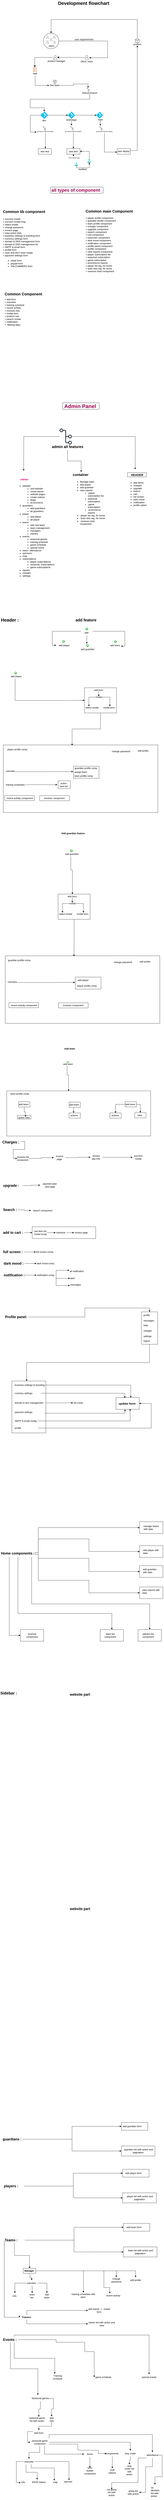<mxfile version="21.7.2" type="github">
  <diagram name="Page-1" id="2YBvvXClWsGukQMizWep">
    <mxGraphModel dx="683" dy="1457" grid="0" gridSize="10" guides="1" tooltips="1" connect="1" arrows="1" fold="1" page="1" pageScale="1" pageWidth="850" pageHeight="1100" background="none" math="0" shadow="0">
      <root>
        <mxCell id="0" />
        <mxCell id="1" parent="0" />
        <mxCell id="5WOfhGpYFM9ZsoI5hYG5-97" value="" style="rounded=0;whiteSpace=wrap;html=1;" vertex="1" parent="1">
          <mxGeometry x="123" y="10673" width="64" height="26" as="geometry" />
        </mxCell>
        <mxCell id="0Mfy_nypwx77Hd2TMswc-383" value="" style="rounded=0;whiteSpace=wrap;html=1;" parent="1" vertex="1">
          <mxGeometry x="168.86" y="5338.21" width="327.14" height="60" as="geometry" />
        </mxCell>
        <mxCell id="0Mfy_nypwx77Hd2TMswc-115" value="" style="group" parent="1" vertex="1" connectable="0">
          <mxGeometry x="158" y="-946" width="573" height="872" as="geometry" />
        </mxCell>
        <mxCell id="0Mfy_nypwx77Hd2TMswc-113" value="" style="group" parent="0Mfy_nypwx77Hd2TMswc-115" vertex="1" connectable="0">
          <mxGeometry y="100" width="573" height="772" as="geometry" />
        </mxCell>
        <mxCell id="0Mfy_nypwx77Hd2TMswc-18" value="" style="group" parent="0Mfy_nypwx77Hd2TMswc-113" vertex="1" connectable="0">
          <mxGeometry x="68" y="70" width="80" height="80.001" as="geometry" />
        </mxCell>
        <mxCell id="0Mfy_nypwx77Hd2TMswc-15" value="" style="ellipse;aspect=fixed;fontColor=none;noLabel=1;" parent="0Mfy_nypwx77Hd2TMswc-18" vertex="1">
          <mxGeometry width="80" height="80" as="geometry" />
        </mxCell>
        <mxCell id="0Mfy_nypwx77Hd2TMswc-9" value="users" style="text;strokeColor=none;align=center;fillColor=none;html=1;verticalAlign=middle;whiteSpace=wrap;rounded=0;" parent="0Mfy_nypwx77Hd2TMswc-18" vertex="1">
          <mxGeometry x="11.504" y="50.001" width="60" height="30" as="geometry" />
        </mxCell>
        <mxCell id="0Mfy_nypwx77Hd2TMswc-17" value="" style="group" parent="0Mfy_nypwx77Hd2TMswc-18" vertex="1" connectable="0">
          <mxGeometry x="15" y="13" width="53" height="44" as="geometry" />
        </mxCell>
        <mxCell id="0Mfy_nypwx77Hd2TMswc-4" value="" style="sketch=0;outlineConnect=0;fontColor=#232F3E;gradientColor=none;fillColor=#232F3D;strokeColor=none;dashed=0;verticalLabelPosition=bottom;verticalAlign=top;align=center;html=1;fontSize=12;fontStyle=0;aspect=fixed;pointerEvents=1;shape=mxgraph.aws4.user;" parent="0Mfy_nypwx77Hd2TMswc-17" vertex="1">
          <mxGeometry x="17.995" y="11.892" width="14.615" height="14.615" as="geometry" />
        </mxCell>
        <mxCell id="0Mfy_nypwx77Hd2TMswc-5" value="" style="sketch=0;outlineConnect=0;fontColor=#232F3E;gradientColor=none;fillColor=#232F3D;strokeColor=none;dashed=0;verticalLabelPosition=bottom;verticalAlign=top;align=center;html=1;fontSize=12;fontStyle=0;aspect=fixed;pointerEvents=1;shape=mxgraph.aws4.user;" parent="0Mfy_nypwx77Hd2TMswc-17" vertex="1">
          <mxGeometry x="33.74" width="14.615" height="14.615" as="geometry" />
        </mxCell>
        <mxCell id="0Mfy_nypwx77Hd2TMswc-6" value="" style="sketch=0;outlineConnect=0;fontColor=#232F3E;gradientColor=none;fillColor=#232F3D;strokeColor=none;dashed=0;verticalLabelPosition=bottom;verticalAlign=top;align=center;html=1;fontSize=12;fontStyle=0;aspect=fixed;pointerEvents=1;shape=mxgraph.aws4.user;" parent="0Mfy_nypwx77Hd2TMswc-17" vertex="1">
          <mxGeometry width="14.615" height="14.615" as="geometry" />
        </mxCell>
        <mxCell id="0Mfy_nypwx77Hd2TMswc-7" value="" style="sketch=0;outlineConnect=0;fontColor=#232F3E;gradientColor=none;fillColor=#232F3D;strokeColor=none;dashed=0;verticalLabelPosition=bottom;verticalAlign=top;align=center;html=1;fontSize=12;fontStyle=0;aspect=fixed;pointerEvents=1;shape=mxgraph.aws4.user;" parent="0Mfy_nypwx77Hd2TMswc-17" vertex="1">
          <mxGeometry x="36.13" y="26.162" width="13.702" height="13.702" as="geometry" />
        </mxCell>
        <mxCell id="0Mfy_nypwx77Hd2TMswc-8" value="" style="sketch=0;outlineConnect=0;fontColor=#232F3E;gradientColor=none;fillColor=#232F3D;strokeColor=none;dashed=0;verticalLabelPosition=bottom;verticalAlign=top;align=center;html=1;fontSize=12;fontStyle=0;aspect=fixed;pointerEvents=1;shape=mxgraph.aws4.user;" parent="0Mfy_nypwx77Hd2TMswc-17" vertex="1">
          <mxGeometry y="24.378" width="14.615" height="14.615" as="geometry" />
        </mxCell>
        <mxCell id="0Mfy_nypwx77Hd2TMswc-24" value="" style="group" parent="0Mfy_nypwx77Hd2TMswc-113" vertex="1" connectable="0">
          <mxGeometry x="531" y="98" width="42" height="35" as="geometry" />
        </mxCell>
        <mxCell id="0Mfy_nypwx77Hd2TMswc-22" value="" style="html=1;whiteSpace=wrap;shape=isoCube2;backgroundOutline=1;isoAngle=15;" parent="0Mfy_nypwx77Hd2TMswc-24" vertex="1">
          <mxGeometry x="11" width="20" height="23" as="geometry" />
        </mxCell>
        <mxCell id="0Mfy_nypwx77Hd2TMswc-23" value="product" style="text;strokeColor=none;align=center;fillColor=none;html=1;verticalAlign=middle;whiteSpace=wrap;rounded=0;" parent="0Mfy_nypwx77Hd2TMswc-24" vertex="1">
          <mxGeometry y="23" width="42" height="12" as="geometry" />
        </mxCell>
        <mxCell id="0Mfy_nypwx77Hd2TMswc-29" value="" style="group" parent="0Mfy_nypwx77Hd2TMswc-113" vertex="1" connectable="0">
          <mxGeometry x="98.0" y="309" width="58.52" height="35.9" as="geometry" />
        </mxCell>
        <mxCell id="0Mfy_nypwx77Hd2TMswc-25" value="" style="sketch=0;outlineConnect=0;fontColor=#232F3E;gradientColor=none;fillColor=#232F3D;strokeColor=none;dashed=0;verticalLabelPosition=bottom;verticalAlign=top;align=center;html=1;fontSize=12;fontStyle=0;aspect=fixed;pointerEvents=1;shape=mxgraph.aws4.users;" parent="0Mfy_nypwx77Hd2TMswc-29" vertex="1">
          <mxGeometry x="18.76" width="21" height="21" as="geometry" />
        </mxCell>
        <mxCell id="0Mfy_nypwx77Hd2TMswc-26" value="Dev team" style="text;strokeColor=none;align=center;fillColor=none;html=1;verticalAlign=middle;whiteSpace=wrap;rounded=0;" parent="0Mfy_nypwx77Hd2TMswc-29" vertex="1">
          <mxGeometry y="21" width="58.52" height="14.9" as="geometry" />
        </mxCell>
        <mxCell id="0Mfy_nypwx77Hd2TMswc-33" value="" style="group" parent="0Mfy_nypwx77Hd2TMswc-113" vertex="1" connectable="0">
          <mxGeometry x="11.72" y="246" width="27.52" height="34" as="geometry" />
        </mxCell>
        <mxCell id="0Mfy_nypwx77Hd2TMswc-31" value="" style="sketch=0;outlineConnect=0;fontColor=#232F3E;gradientColor=none;fillColor=#D45B07;strokeColor=none;dashed=0;verticalLabelPosition=bottom;verticalAlign=top;align=center;html=1;fontSize=12;fontStyle=0;aspect=fixed;pointerEvents=1;shape=mxgraph.aws4.ecs_task;" parent="0Mfy_nypwx77Hd2TMswc-33" vertex="1">
          <mxGeometry x="5.28" width="16.96" height="22" as="geometry" />
        </mxCell>
        <mxCell id="0Mfy_nypwx77Hd2TMswc-32" value="task" style="text;strokeColor=none;align=center;fillColor=none;html=1;verticalAlign=middle;whiteSpace=wrap;rounded=0;" parent="0Mfy_nypwx77Hd2TMswc-33" vertex="1">
          <mxGeometry y="28" width="27.52" height="6" as="geometry" />
        </mxCell>
        <mxCell id="0Mfy_nypwx77Hd2TMswc-37" value="" style="group" parent="0Mfy_nypwx77Hd2TMswc-113" vertex="1" connectable="0">
          <mxGeometry x="264" y="350" width="86.62" height="29.33" as="geometry" />
        </mxCell>
        <mxCell id="0Mfy_nypwx77Hd2TMswc-34" value="" style="sketch=0;outlineConnect=0;fontColor=#232F3E;gradientColor=none;fillColor=#232F3D;strokeColor=none;dashed=0;verticalLabelPosition=bottom;verticalAlign=top;align=center;html=1;fontSize=12;fontStyle=0;aspect=fixed;pointerEvents=1;shape=mxgraph.aws4.git_repository;" parent="0Mfy_nypwx77Hd2TMswc-37" vertex="1">
          <mxGeometry x="27" width="14.85" height="19.31" as="geometry" />
        </mxCell>
        <mxCell id="0Mfy_nypwx77Hd2TMswc-35" value="feature branch" style="text;strokeColor=none;align=center;fillColor=none;html=1;verticalAlign=middle;whiteSpace=wrap;rounded=0;" parent="0Mfy_nypwx77Hd2TMswc-37" vertex="1">
          <mxGeometry y="23" width="86.62" height="6.33" as="geometry" />
        </mxCell>
        <mxCell id="0Mfy_nypwx77Hd2TMswc-47" value="" style="group" parent="0Mfy_nypwx77Hd2TMswc-113" vertex="1" connectable="0">
          <mxGeometry x="54" y="471" width="38" height="51.24" as="geometry" />
        </mxCell>
        <mxCell id="0Mfy_nypwx77Hd2TMswc-103" style="edgeStyle=orthogonalEdgeStyle;rounded=0;orthogonalLoop=1;jettySize=auto;html=1;exitX=1;exitY=0.5;exitDx=0;exitDy=0;exitPerimeter=0;" parent="0Mfy_nypwx77Hd2TMswc-47" source="0Mfy_nypwx77Hd2TMswc-38" edge="1">
          <mxGeometry relative="1" as="geometry">
            <mxPoint x="141.4" y="19" as="targetPoint" />
          </mxGeometry>
        </mxCell>
        <mxCell id="0Mfy_nypwx77Hd2TMswc-38" value="" style="verticalLabelPosition=bottom;html=1;verticalAlign=middle;align=center;strokeColor=none;fillColor=#00BEF2;shape=mxgraph.azure.git_repository;" parent="0Mfy_nypwx77Hd2TMswc-47" vertex="1">
          <mxGeometry width="38" height="38" as="geometry" />
        </mxCell>
        <mxCell id="0Mfy_nypwx77Hd2TMswc-42" value="dev" style="text;strokeColor=none;align=center;fillColor=none;html=1;verticalAlign=middle;whiteSpace=wrap;rounded=0;" parent="0Mfy_nypwx77Hd2TMswc-47" vertex="1">
          <mxGeometry y="41" width="36.9" height="10.24" as="geometry" />
        </mxCell>
        <mxCell id="0Mfy_nypwx77Hd2TMswc-48" value="" style="group" parent="0Mfy_nypwx77Hd2TMswc-113" vertex="1" connectable="0">
          <mxGeometry x="183.85" y="472" width="58.29" height="48.52" as="geometry" />
        </mxCell>
        <mxCell id="0Mfy_nypwx77Hd2TMswc-104" style="edgeStyle=orthogonalEdgeStyle;rounded=0;orthogonalLoop=1;jettySize=auto;html=1;exitX=1;exitY=0.5;exitDx=0;exitDy=0;exitPerimeter=0;" parent="0Mfy_nypwx77Hd2TMswc-48" source="0Mfy_nypwx77Hd2TMswc-39" edge="1">
          <mxGeometry relative="1" as="geometry">
            <mxPoint x="157.55" y="18" as="targetPoint" />
          </mxGeometry>
        </mxCell>
        <mxCell id="0Mfy_nypwx77Hd2TMswc-39" value="" style="verticalLabelPosition=bottom;html=1;verticalAlign=middle;align=center;strokeColor=none;fillColor=#00BEF2;shape=mxgraph.azure.git_repository;" parent="0Mfy_nypwx77Hd2TMswc-48" vertex="1">
          <mxGeometry x="11.15" width="36" height="36" as="geometry" />
        </mxCell>
        <mxCell id="0Mfy_nypwx77Hd2TMswc-108" style="edgeStyle=orthogonalEdgeStyle;rounded=0;orthogonalLoop=1;jettySize=auto;html=1;exitX=0.5;exitY=1;exitDx=0;exitDy=0;" parent="0Mfy_nypwx77Hd2TMswc-48" source="0Mfy_nypwx77Hd2TMswc-43" edge="1">
          <mxGeometry relative="1" as="geometry">
            <mxPoint x="29.15" y="70.8" as="targetPoint" />
          </mxGeometry>
        </mxCell>
        <mxCell id="0Mfy_nypwx77Hd2TMswc-43" value="test/stage" style="text;strokeColor=none;align=center;fillColor=none;html=1;verticalAlign=middle;whiteSpace=wrap;rounded=0;" parent="0Mfy_nypwx77Hd2TMswc-48" vertex="1">
          <mxGeometry y="36" width="58.29" height="12.52" as="geometry" />
        </mxCell>
        <mxCell id="0Mfy_nypwx77Hd2TMswc-49" value="" style="group" parent="0Mfy_nypwx77Hd2TMswc-113" vertex="1" connectable="0">
          <mxGeometry x="341" y="473" width="38.38" height="44.81" as="geometry" />
        </mxCell>
        <mxCell id="0Mfy_nypwx77Hd2TMswc-40" value="" style="verticalLabelPosition=bottom;html=1;verticalAlign=middle;align=center;strokeColor=none;fillColor=#00BEF2;shape=mxgraph.azure.git_repository;" parent="0Mfy_nypwx77Hd2TMswc-49" vertex="1">
          <mxGeometry width="34" height="34" as="geometry" />
        </mxCell>
        <mxCell id="0Mfy_nypwx77Hd2TMswc-109" style="edgeStyle=orthogonalEdgeStyle;rounded=0;orthogonalLoop=1;jettySize=auto;html=1;exitX=0.5;exitY=1;exitDx=0;exitDy=0;" parent="0Mfy_nypwx77Hd2TMswc-49" source="0Mfy_nypwx77Hd2TMswc-44" edge="1">
          <mxGeometry relative="1" as="geometry">
            <mxPoint x="20.8" y="71" as="targetPoint" />
          </mxGeometry>
        </mxCell>
        <mxCell id="0Mfy_nypwx77Hd2TMswc-44" value="main" style="text;strokeColor=none;align=center;fillColor=none;html=1;verticalAlign=middle;whiteSpace=wrap;rounded=0;" parent="0Mfy_nypwx77Hd2TMswc-49" vertex="1">
          <mxGeometry x="3" y="36" width="35.38" height="8.81" as="geometry" />
        </mxCell>
        <mxCell id="0Mfy_nypwx77Hd2TMswc-52" value="" style="group;verticalAlign=middle;align=center;" parent="0Mfy_nypwx77Hd2TMswc-113" vertex="1" connectable="0">
          <mxGeometry x="42.0" y="661" width="68" height="29" as="geometry" />
        </mxCell>
        <mxCell id="0Mfy_nypwx77Hd2TMswc-50" value="" style="rounded=0;whiteSpace=wrap;html=1;verticalAlign=middle;align=center;" parent="0Mfy_nypwx77Hd2TMswc-52" vertex="1">
          <mxGeometry width="68" height="29" as="geometry" />
        </mxCell>
        <mxCell id="0Mfy_nypwx77Hd2TMswc-51" value="aws test" style="text;strokeColor=none;align=center;fillColor=none;html=1;verticalAlign=middle;whiteSpace=wrap;rounded=0;" parent="0Mfy_nypwx77Hd2TMswc-52" vertex="1">
          <mxGeometry x="6.88" y="6.22" width="54.24" height="16.57" as="geometry" />
        </mxCell>
        <mxCell id="0Mfy_nypwx77Hd2TMswc-67" value="" style="group" parent="0Mfy_nypwx77Hd2TMswc-113" vertex="1" connectable="0">
          <mxGeometry x="33" y="548" width="91.38" height="33" as="geometry" />
        </mxCell>
        <mxCell id="0Mfy_nypwx77Hd2TMswc-61" value="" style="sketch=0;outlineConnect=0;fontColor=#232F3E;gradientColor=none;fillColor=#232F3D;strokeColor=none;dashed=0;verticalLabelPosition=bottom;verticalAlign=top;align=center;html=1;fontSize=12;fontStyle=0;aspect=fixed;pointerEvents=1;shape=mxgraph.aws4.git_repository;" parent="0Mfy_nypwx77Hd2TMswc-67" vertex="1">
          <mxGeometry x="32.31" width="15.38" height="20" as="geometry" />
        </mxCell>
        <mxCell id="0Mfy_nypwx77Hd2TMswc-105" style="edgeStyle=orthogonalEdgeStyle;rounded=0;orthogonalLoop=1;jettySize=auto;html=1;exitX=0.5;exitY=1;exitDx=0;exitDy=0;" parent="0Mfy_nypwx77Hd2TMswc-67" source="0Mfy_nypwx77Hd2TMswc-64" edge="1">
          <mxGeometry relative="1" as="geometry">
            <mxPoint x="45.6" y="112.4" as="targetPoint" />
          </mxGeometry>
        </mxCell>
        <mxCell id="0Mfy_nypwx77Hd2TMswc-64" value="&lt;font style=&quot;font-size: 7px;&quot;&gt;git actions build test deploy&lt;/font&gt;" style="text;strokeColor=none;align=center;fillColor=none;html=1;verticalAlign=middle;whiteSpace=wrap;rounded=0;" parent="0Mfy_nypwx77Hd2TMswc-67" vertex="1">
          <mxGeometry y="15" width="91.38" height="18" as="geometry" />
        </mxCell>
        <mxCell id="0Mfy_nypwx77Hd2TMswc-68" value="" style="group" parent="0Mfy_nypwx77Hd2TMswc-113" vertex="1" connectable="0">
          <mxGeometry x="177.31" y="547" width="91.38" height="34" as="geometry" />
        </mxCell>
        <mxCell id="0Mfy_nypwx77Hd2TMswc-63" value="" style="sketch=0;outlineConnect=0;fontColor=#232F3E;gradientColor=none;fillColor=#232F3D;strokeColor=none;dashed=0;verticalLabelPosition=bottom;verticalAlign=top;align=center;html=1;fontSize=12;fontStyle=0;aspect=fixed;pointerEvents=1;shape=mxgraph.aws4.git_repository;" parent="0Mfy_nypwx77Hd2TMswc-68" vertex="1">
          <mxGeometry x="30.69" width="15.38" height="20" as="geometry" />
        </mxCell>
        <mxCell id="0Mfy_nypwx77Hd2TMswc-66" value="&lt;font style=&quot;font-size: 7px;&quot;&gt;git actions build test deploy&lt;/font&gt;" style="text;strokeColor=none;align=center;fillColor=none;html=1;verticalAlign=middle;whiteSpace=wrap;rounded=0;" parent="0Mfy_nypwx77Hd2TMswc-68" vertex="1">
          <mxGeometry y="16" width="91.38" height="18" as="geometry" />
        </mxCell>
        <mxCell id="0Mfy_nypwx77Hd2TMswc-69" value="" style="group" parent="0Mfy_nypwx77Hd2TMswc-113" vertex="1" connectable="0">
          <mxGeometry x="337" y="548" width="91.38" height="33" as="geometry" />
        </mxCell>
        <mxCell id="0Mfy_nypwx77Hd2TMswc-62" value="" style="sketch=0;outlineConnect=0;fontColor=#232F3E;gradientColor=none;fillColor=#232F3D;strokeColor=none;dashed=0;verticalLabelPosition=bottom;verticalAlign=top;align=center;html=1;fontSize=12;fontStyle=0;aspect=fixed;pointerEvents=1;shape=mxgraph.aws4.git_repository;" parent="0Mfy_nypwx77Hd2TMswc-69" vertex="1">
          <mxGeometry x="20" width="15.38" height="20" as="geometry" />
        </mxCell>
        <mxCell id="0Mfy_nypwx77Hd2TMswc-65" value="&lt;font style=&quot;font-size: 7px;&quot;&gt;git actions build test deploy&lt;/font&gt;" style="text;strokeColor=none;align=center;fillColor=none;html=1;verticalAlign=middle;whiteSpace=wrap;rounded=0;" parent="0Mfy_nypwx77Hd2TMswc-69" vertex="1">
          <mxGeometry y="15" width="91.38" height="18" as="geometry" />
        </mxCell>
        <mxCell id="0Mfy_nypwx77Hd2TMswc-86" value="" style="group" parent="0Mfy_nypwx77Hd2TMswc-113" vertex="1" connectable="0">
          <mxGeometry x="189" y="661" width="123.52" height="111" as="geometry" />
        </mxCell>
        <mxCell id="0Mfy_nypwx77Hd2TMswc-58" value="" style="group;verticalAlign=middle;align=center;" parent="0Mfy_nypwx77Hd2TMswc-86" vertex="1" connectable="0">
          <mxGeometry width="68" height="29" as="geometry" />
        </mxCell>
        <mxCell id="0Mfy_nypwx77Hd2TMswc-59" value="" style="rounded=0;whiteSpace=wrap;html=1;verticalAlign=middle;align=center;" parent="0Mfy_nypwx77Hd2TMswc-58" vertex="1">
          <mxGeometry width="68" height="29" as="geometry" />
        </mxCell>
        <mxCell id="0Mfy_nypwx77Hd2TMswc-60" value="aws test" style="text;strokeColor=none;align=center;fillColor=none;html=1;verticalAlign=middle;whiteSpace=wrap;rounded=0;" parent="0Mfy_nypwx77Hd2TMswc-58" vertex="1">
          <mxGeometry x="6.88" y="6.22" width="54.24" height="16.57" as="geometry" />
        </mxCell>
        <mxCell id="0Mfy_nypwx77Hd2TMswc-70" value="" style="image;aspect=fixed;html=1;points=[];align=center;fontSize=12;image=img/lib/azure2/general/Load_Test.svg;" parent="0Mfy_nypwx77Hd2TMswc-86" vertex="1">
          <mxGeometry x="41" y="72" width="17.52" height="17" as="geometry" />
        </mxCell>
        <mxCell id="0Mfy_nypwx77Hd2TMswc-84" style="edgeStyle=orthogonalEdgeStyle;rounded=0;orthogonalLoop=1;jettySize=auto;html=1;entryX=1;entryY=0.5;entryDx=0;entryDy=0;exitX=0.568;exitY=0.052;exitDx=0;exitDy=0;exitPerimeter=0;" parent="0Mfy_nypwx77Hd2TMswc-86" source="0Mfy_nypwx77Hd2TMswc-71" target="0Mfy_nypwx77Hd2TMswc-59" edge="1">
          <mxGeometry relative="1" as="geometry">
            <mxPoint x="105.111" y="23.389" as="targetPoint" />
          </mxGeometry>
        </mxCell>
        <mxCell id="0Mfy_nypwx77Hd2TMswc-71" value="" style="image;aspect=fixed;html=1;points=[];align=center;fontSize=12;image=img/lib/azure2/general/Load_Test.svg;" parent="0Mfy_nypwx77Hd2TMswc-86" vertex="1">
          <mxGeometry x="106" y="55" width="17.52" height="17" as="geometry" />
        </mxCell>
        <mxCell id="0Mfy_nypwx77Hd2TMswc-81" value="" style="edgeStyle=orthogonalEdgeStyle;rounded=0;orthogonalLoop=1;jettySize=auto;html=1;" parent="0Mfy_nypwx77Hd2TMswc-86" source="0Mfy_nypwx77Hd2TMswc-70" target="0Mfy_nypwx77Hd2TMswc-71" edge="1">
          <mxGeometry relative="1" as="geometry">
            <Array as="points">
              <mxPoint x="50" y="98" />
              <mxPoint x="116" y="98" />
            </Array>
          </mxGeometry>
        </mxCell>
        <mxCell id="0Mfy_nypwx77Hd2TMswc-72" value="&lt;font style=&quot;font-size: 7px;&quot;&gt;more realistic data&lt;/font&gt;" style="text;strokeColor=none;align=center;fillColor=none;html=1;verticalAlign=middle;whiteSpace=wrap;rounded=0;" parent="0Mfy_nypwx77Hd2TMswc-86" vertex="1">
          <mxGeometry x="6.95" y="40" width="61.05" height="11.29" as="geometry" />
        </mxCell>
        <mxCell id="0Mfy_nypwx77Hd2TMswc-79" style="edgeStyle=orthogonalEdgeStyle;rounded=0;orthogonalLoop=1;jettySize=auto;html=1;exitX=0.5;exitY=1;exitDx=0;exitDy=0;entryX=0.446;entryY=0.039;entryDx=0;entryDy=0;entryPerimeter=0;" parent="0Mfy_nypwx77Hd2TMswc-86" source="0Mfy_nypwx77Hd2TMswc-59" target="0Mfy_nypwx77Hd2TMswc-72" edge="1">
          <mxGeometry relative="1" as="geometry" />
        </mxCell>
        <mxCell id="0Mfy_nypwx77Hd2TMswc-85" value="loadtest" style="text;strokeColor=none;align=center;fillColor=none;html=1;verticalAlign=middle;whiteSpace=wrap;rounded=0;" parent="0Mfy_nypwx77Hd2TMswc-86" vertex="1">
          <mxGeometry x="53.14" y="100" width="56.71" height="11" as="geometry" />
        </mxCell>
        <mxCell id="0Mfy_nypwx77Hd2TMswc-87" value="" style="group" parent="0Mfy_nypwx77Hd2TMswc-113" vertex="1" connectable="0">
          <mxGeometry x="448" y="661" width="68.12" height="29" as="geometry" />
        </mxCell>
        <mxCell id="0Mfy_nypwx77Hd2TMswc-56" value="" style="rounded=0;whiteSpace=wrap;html=1;verticalAlign=middle;align=center;" parent="0Mfy_nypwx77Hd2TMswc-87" vertex="1">
          <mxGeometry x="0.12" width="68" height="29" as="geometry" />
        </mxCell>
        <mxCell id="0Mfy_nypwx77Hd2TMswc-57" value="aws deploy" style="text;strokeColor=none;align=center;fillColor=none;html=1;verticalAlign=middle;whiteSpace=wrap;rounded=0;container=0;" parent="0Mfy_nypwx77Hd2TMswc-87" vertex="1">
          <mxGeometry y="6.22" width="68.12" height="15.78" as="geometry" />
        </mxCell>
        <mxCell id="0Mfy_nypwx77Hd2TMswc-88" style="edgeStyle=orthogonalEdgeStyle;rounded=0;orthogonalLoop=1;jettySize=auto;html=1;exitX=1;exitY=0.5;exitDx=0;exitDy=0;entryX=1.156;entryY=0.636;entryDx=0;entryDy=0;entryPerimeter=0;" parent="0Mfy_nypwx77Hd2TMswc-113" source="0Mfy_nypwx77Hd2TMswc-15" target="0Mfy_nypwx77Hd2TMswc-93" edge="1">
          <mxGeometry relative="1" as="geometry">
            <mxPoint x="129" y="196" as="targetPoint" />
            <Array as="points">
              <mxPoint x="399" y="110" />
              <mxPoint x="399" y="196" />
              <mxPoint x="305" y="196" />
            </Array>
          </mxGeometry>
        </mxCell>
        <mxCell id="0Mfy_nypwx77Hd2TMswc-91" value="user requirements" style="text;strokeColor=none;align=center;fillColor=none;html=1;verticalAlign=middle;whiteSpace=wrap;rounded=0;" parent="0Mfy_nypwx77Hd2TMswc-113" vertex="1">
          <mxGeometry x="221" y="96" width="112.8" height="12.6" as="geometry" />
        </mxCell>
        <mxCell id="0Mfy_nypwx77Hd2TMswc-92" value="" style="group" parent="0Mfy_nypwx77Hd2TMswc-113" vertex="1" connectable="0">
          <mxGeometry x="253" y="183" width="77.76" height="36.43" as="geometry" />
        </mxCell>
        <mxCell id="0Mfy_nypwx77Hd2TMswc-93" value="" style="sketch=0;outlineConnect=0;fontColor=#232F3E;gradientColor=none;fillColor=#232F3D;strokeColor=none;dashed=0;verticalLabelPosition=bottom;verticalAlign=top;align=center;html=1;fontSize=12;fontStyle=0;aspect=fixed;pointerEvents=1;shape=mxgraph.aws4.user;" parent="0Mfy_nypwx77Hd2TMswc-92" vertex="1">
          <mxGeometry x="27.88" width="22" height="22" as="geometry" />
        </mxCell>
        <mxCell id="0Mfy_nypwx77Hd2TMswc-94" value="client / boss" style="text;strokeColor=none;align=center;fillColor=none;html=1;verticalAlign=middle;whiteSpace=wrap;rounded=0;" parent="0Mfy_nypwx77Hd2TMswc-92" vertex="1">
          <mxGeometry y="28" width="77.76" height="8.43" as="geometry" />
        </mxCell>
        <mxCell id="0Mfy_nypwx77Hd2TMswc-96" value="" style="group" parent="0Mfy_nypwx77Hd2TMswc-113" vertex="1" connectable="0">
          <mxGeometry x="86.06" y="183" width="102.94" height="36.43" as="geometry" />
        </mxCell>
        <mxCell id="0Mfy_nypwx77Hd2TMswc-19" value="" style="sketch=0;outlineConnect=0;fontColor=#232F3E;gradientColor=none;fillColor=#232F3D;strokeColor=none;dashed=0;verticalLabelPosition=bottom;verticalAlign=top;align=center;html=1;fontSize=12;fontStyle=0;aspect=fixed;pointerEvents=1;shape=mxgraph.aws4.user;" parent="0Mfy_nypwx77Hd2TMswc-96" vertex="1">
          <mxGeometry x="32" width="22" height="22" as="geometry" />
        </mxCell>
        <mxCell id="0Mfy_nypwx77Hd2TMswc-20" value="product manager&amp;nbsp;" style="text;strokeColor=none;align=center;fillColor=none;html=1;verticalAlign=middle;whiteSpace=wrap;rounded=0;" parent="0Mfy_nypwx77Hd2TMswc-96" vertex="1">
          <mxGeometry y="24" width="102.94" height="12.43" as="geometry" />
        </mxCell>
        <mxCell id="0Mfy_nypwx77Hd2TMswc-97" value="" style="edgeStyle=segmentEdgeStyle;endArrow=classic;html=1;curved=0;rounded=0;endSize=8;startSize=8;sourcePerimeterSpacing=0;targetPerimeterSpacing=0;" parent="0Mfy_nypwx77Hd2TMswc-113" source="0Mfy_nypwx77Hd2TMswc-93" target="0Mfy_nypwx77Hd2TMswc-19" edge="1">
          <mxGeometry width="100" relative="1" as="geometry">
            <mxPoint x="225" y="177" as="sourcePoint" />
            <mxPoint x="325" y="217" as="targetPoint" />
            <Array as="points">
              <mxPoint x="245" y="194" />
              <mxPoint x="245" y="194" />
            </Array>
          </mxGeometry>
        </mxCell>
        <mxCell id="0Mfy_nypwx77Hd2TMswc-98" value="" style="edgeStyle=segmentEdgeStyle;endArrow=classic;html=1;curved=0;rounded=0;endSize=8;startSize=8;sourcePerimeterSpacing=0;targetPerimeterSpacing=0;entryX=0.412;entryY=-0.045;entryDx=0;entryDy=0;entryPerimeter=0;" parent="0Mfy_nypwx77Hd2TMswc-113" source="0Mfy_nypwx77Hd2TMswc-19" target="0Mfy_nypwx77Hd2TMswc-31" edge="1">
          <mxGeometry width="100" relative="1" as="geometry">
            <mxPoint x="66" y="174" as="sourcePoint" />
            <mxPoint x="26" y="229" as="targetPoint" />
            <Array as="points">
              <mxPoint x="24" y="194" />
            </Array>
          </mxGeometry>
        </mxCell>
        <mxCell id="0Mfy_nypwx77Hd2TMswc-99" style="edgeStyle=orthogonalEdgeStyle;rounded=0;orthogonalLoop=1;jettySize=auto;html=1;entryX=0;entryY=0.5;entryDx=0;entryDy=0;" parent="0Mfy_nypwx77Hd2TMswc-113" target="0Mfy_nypwx77Hd2TMswc-26" edge="1">
          <mxGeometry relative="1" as="geometry">
            <mxPoint x="26" y="286" as="sourcePoint" />
            <Array as="points">
              <mxPoint x="26" y="338" />
            </Array>
          </mxGeometry>
        </mxCell>
        <mxCell id="0Mfy_nypwx77Hd2TMswc-100" style="edgeStyle=orthogonalEdgeStyle;rounded=0;orthogonalLoop=1;jettySize=auto;html=1;exitX=1;exitY=0.5;exitDx=0;exitDy=0;" parent="0Mfy_nypwx77Hd2TMswc-113" source="0Mfy_nypwx77Hd2TMswc-26" target="0Mfy_nypwx77Hd2TMswc-34" edge="1">
          <mxGeometry relative="1" as="geometry" />
        </mxCell>
        <mxCell id="0Mfy_nypwx77Hd2TMswc-101" style="edgeStyle=orthogonalEdgeStyle;rounded=0;orthogonalLoop=1;jettySize=auto;html=1;exitX=0.5;exitY=1;exitDx=0;exitDy=0;entryX=0.5;entryY=0;entryDx=0;entryDy=0;entryPerimeter=0;" parent="0Mfy_nypwx77Hd2TMswc-113" source="0Mfy_nypwx77Hd2TMswc-35" target="0Mfy_nypwx77Hd2TMswc-38" edge="1">
          <mxGeometry relative="1" as="geometry">
            <mxPoint x="69" y="452" as="targetPoint" />
            <Array as="points">
              <mxPoint x="307" y="408" />
              <mxPoint y="408" />
              <mxPoint y="452" />
              <mxPoint x="73" y="452" />
            </Array>
          </mxGeometry>
        </mxCell>
        <mxCell id="0Mfy_nypwx77Hd2TMswc-102" style="edgeStyle=orthogonalEdgeStyle;rounded=0;orthogonalLoop=1;jettySize=auto;html=1;exitX=0;exitY=0.5;exitDx=0;exitDy=0;exitPerimeter=0;entryX=0;entryY=0.75;entryDx=0;entryDy=0;" parent="0Mfy_nypwx77Hd2TMswc-113" source="0Mfy_nypwx77Hd2TMswc-38" target="0Mfy_nypwx77Hd2TMswc-64" edge="1">
          <mxGeometry relative="1" as="geometry">
            <Array as="points">
              <mxPoint x="1" y="490" />
              <mxPoint x="1" y="577" />
            </Array>
          </mxGeometry>
        </mxCell>
        <mxCell id="0Mfy_nypwx77Hd2TMswc-107" style="edgeStyle=orthogonalEdgeStyle;rounded=0;orthogonalLoop=1;jettySize=auto;html=1;exitX=0.5;exitY=1;exitDx=0;exitDy=0;entryX=0.5;entryY=0;entryDx=0;entryDy=0;" parent="0Mfy_nypwx77Hd2TMswc-113" source="0Mfy_nypwx77Hd2TMswc-66" target="0Mfy_nypwx77Hd2TMswc-59" edge="1">
          <mxGeometry relative="1" as="geometry" />
        </mxCell>
        <mxCell id="0Mfy_nypwx77Hd2TMswc-110" style="edgeStyle=orthogonalEdgeStyle;rounded=0;orthogonalLoop=1;jettySize=auto;html=1;exitX=0.5;exitY=1;exitDx=0;exitDy=0;entryX=0;entryY=0.75;entryDx=0;entryDy=0;" parent="0Mfy_nypwx77Hd2TMswc-113" source="0Mfy_nypwx77Hd2TMswc-65" target="0Mfy_nypwx77Hd2TMswc-57" edge="1">
          <mxGeometry relative="1" as="geometry" />
        </mxCell>
        <mxCell id="0Mfy_nypwx77Hd2TMswc-111" style="edgeStyle=orthogonalEdgeStyle;rounded=0;orthogonalLoop=1;jettySize=auto;html=1;exitX=1;exitY=0.25;exitDx=0;exitDy=0;entryX=0.5;entryY=1;entryDx=0;entryDy=0;" parent="0Mfy_nypwx77Hd2TMswc-113" source="0Mfy_nypwx77Hd2TMswc-57" target="0Mfy_nypwx77Hd2TMswc-23" edge="1">
          <mxGeometry relative="1" as="geometry" />
        </mxCell>
        <mxCell id="0Mfy_nypwx77Hd2TMswc-112" style="edgeStyle=orthogonalEdgeStyle;rounded=0;orthogonalLoop=1;jettySize=auto;html=1;exitX=0.5;exitY=0;exitDx=0;exitDy=0;exitPerimeter=0;entryX=0.5;entryY=0;entryDx=0;entryDy=0;" parent="0Mfy_nypwx77Hd2TMswc-113" source="0Mfy_nypwx77Hd2TMswc-22" target="0Mfy_nypwx77Hd2TMswc-15" edge="1">
          <mxGeometry relative="1" as="geometry">
            <Array as="points">
              <mxPoint x="552" />
              <mxPoint x="108" />
            </Array>
          </mxGeometry>
        </mxCell>
        <mxCell id="0Mfy_nypwx77Hd2TMswc-114" value="Development flowchart" style="text;strokeColor=none;align=center;fillColor=none;html=1;verticalAlign=middle;whiteSpace=wrap;rounded=0;fontStyle=1;fontSize=24;" parent="0Mfy_nypwx77Hd2TMswc-115" vertex="1">
          <mxGeometry x="114" width="324" height="33" as="geometry" />
        </mxCell>
        <mxCell id="0Mfy_nypwx77Hd2TMswc-148" value="" style="group" parent="1" vertex="1" connectable="0">
          <mxGeometry x="420" y="2268" width="60" height="42.003" as="geometry" />
        </mxCell>
        <mxCell id="0Mfy_nypwx77Hd2TMswc-141" value="" style="verticalLabelPosition=bottom;verticalAlign=top;html=1;shadow=0;dashed=0;strokeWidth=1;shape=mxgraph.ios.iAddIcon;fillColor=#7AdF78;fillColor2=#1A9917;strokeColor=#ffffff;sketch=0;" parent="0Mfy_nypwx77Hd2TMswc-148" vertex="1">
          <mxGeometry x="22.5" width="15" height="15" as="geometry" />
        </mxCell>
        <mxCell id="0Mfy_nypwx77Hd2TMswc-244" style="edgeStyle=orthogonalEdgeStyle;rounded=0;orthogonalLoop=1;jettySize=auto;html=1;exitX=0.5;exitY=1;exitDx=0;exitDy=0;" parent="0Mfy_nypwx77Hd2TMswc-148" source="0Mfy_nypwx77Hd2TMswc-142" edge="1">
          <mxGeometry relative="1" as="geometry">
            <mxPoint x="30" y="84" as="targetPoint" />
          </mxGeometry>
        </mxCell>
        <mxCell id="0Mfy_nypwx77Hd2TMswc-142" value="add&amp;nbsp;" style="text;strokeColor=none;align=center;fillColor=none;html=1;verticalAlign=middle;whiteSpace=wrap;rounded=0;" parent="0Mfy_nypwx77Hd2TMswc-148" vertex="1">
          <mxGeometry y="12.003" width="60" height="30" as="geometry" />
        </mxCell>
        <mxCell id="0Mfy_nypwx77Hd2TMswc-152" value="" style="group" parent="1" vertex="1" connectable="0">
          <mxGeometry x="292" y="2332" width="83" height="37" as="geometry" />
        </mxCell>
        <mxCell id="0Mfy_nypwx77Hd2TMswc-137" value="" style="verticalLabelPosition=bottom;verticalAlign=top;html=1;shadow=0;dashed=0;strokeWidth=1;shape=mxgraph.ios.iAddIcon;fillColor=#7AdF78;fillColor2=#1A9917;strokeColor=#ffffff;sketch=0;" parent="0Mfy_nypwx77Hd2TMswc-152" vertex="1">
          <mxGeometry x="31" width="15" height="15" as="geometry" />
        </mxCell>
        <mxCell id="0Mfy_nypwx77Hd2TMswc-143" value="add player" style="text;strokeColor=none;align=center;fillColor=none;html=1;verticalAlign=middle;whiteSpace=wrap;rounded=0;" parent="0Mfy_nypwx77Hd2TMswc-152" vertex="1">
          <mxGeometry y="18" width="83" height="19" as="geometry" />
        </mxCell>
        <mxCell id="0Mfy_nypwx77Hd2TMswc-182" value="" style="group" parent="1" vertex="1" connectable="0">
          <mxGeometry x="569" y="2333" width="57" height="35" as="geometry" />
        </mxCell>
        <mxCell id="0Mfy_nypwx77Hd2TMswc-183" value="" style="verticalLabelPosition=bottom;verticalAlign=top;html=1;shadow=0;dashed=0;strokeWidth=1;shape=mxgraph.ios.iAddIcon;fillColor=#7AdF78;fillColor2=#1A9917;strokeColor=#ffffff;sketch=0;" parent="0Mfy_nypwx77Hd2TMswc-182" vertex="1">
          <mxGeometry x="21" width="15" height="15" as="geometry" />
        </mxCell>
        <mxCell id="0Mfy_nypwx77Hd2TMswc-184" value="add team&amp;nbsp;" style="text;strokeColor=none;align=center;fillColor=none;html=1;verticalAlign=middle;whiteSpace=wrap;rounded=0;" parent="0Mfy_nypwx77Hd2TMswc-182" vertex="1">
          <mxGeometry y="19" width="57" height="16" as="geometry" />
        </mxCell>
        <mxCell id="0Mfy_nypwx77Hd2TMswc-185" value="" style="group" parent="1" vertex="1" connectable="0">
          <mxGeometry x="409.83" y="2353" width="88" height="38" as="geometry" />
        </mxCell>
        <mxCell id="0Mfy_nypwx77Hd2TMswc-186" value="" style="verticalLabelPosition=bottom;verticalAlign=top;html=1;shadow=0;dashed=0;strokeWidth=1;shape=mxgraph.ios.iAddIcon;fillColor=#7AdF78;fillColor2=#1A9917;strokeColor=#ffffff;sketch=0;" parent="0Mfy_nypwx77Hd2TMswc-185" vertex="1">
          <mxGeometry x="36" width="15" height="15" as="geometry" />
        </mxCell>
        <mxCell id="0Mfy_nypwx77Hd2TMswc-187" value="add guardian" style="text;strokeColor=none;align=center;fillColor=none;html=1;verticalAlign=middle;whiteSpace=wrap;rounded=0;" parent="0Mfy_nypwx77Hd2TMswc-185" vertex="1">
          <mxGeometry y="15" width="88" height="23" as="geometry" />
        </mxCell>
        <mxCell id="0Mfy_nypwx77Hd2TMswc-212" value="&lt;b style=&quot;font-size: 19px;&quot;&gt;Common lib component&lt;/b&gt;" style="text;strokeColor=none;align=left;fillColor=none;html=1;verticalAlign=middle;whiteSpace=wrap;rounded=0;fontSize=19;" parent="1" vertex="1">
          <mxGeometry x="16" y="129" width="241" height="20.67" as="geometry" />
        </mxCell>
        <mxCell id="0Mfy_nypwx77Hd2TMswc-213" value="&amp;gt; success modal&lt;br&gt;&amp;gt; success modal msg&amp;nbsp;&lt;br&gt;&amp;gt; select modal&lt;br&gt;&amp;gt; change password&lt;br&gt;&amp;gt; invoice page&lt;br&gt;&amp;gt; view action (list)&lt;br&gt;&amp;gt; business settings &amp;amp; branding form&lt;br&gt;&amp;gt; currency settings form&lt;br&gt;&amp;gt; domain &amp;amp; DNS management form&amp;nbsp;&lt;br&gt;&amp;gt; domain &amp;amp; DNS management list&lt;br&gt;&amp;gt; SMTP &amp;amp; email form&lt;br&gt;&amp;gt; profile form&lt;br&gt;&amp;gt; save and don&#39;t save modal&amp;nbsp;&lt;br&gt;&amp;gt; payment settings form&amp;nbsp;&lt;br&gt;&lt;ul&gt;&lt;li&gt;stripe form&lt;/li&gt;&lt;li&gt;paypal form&amp;nbsp;&lt;/li&gt;&lt;li&gt;SSLCOMMERZ form&lt;/li&gt;&lt;/ul&gt;" style="text;strokeColor=none;align=left;fillColor=none;html=1;verticalAlign=top;whiteSpace=wrap;rounded=0;" parent="1" vertex="1">
          <mxGeometry x="16" y="162" width="198" height="269" as="geometry" />
        </mxCell>
        <mxCell id="0Mfy_nypwx77Hd2TMswc-218" value="" style="group" parent="1" vertex="1" connectable="0">
          <mxGeometry x="257.73" y="1249" width="186" height="110" as="geometry" />
        </mxCell>
        <mxCell id="0Mfy_nypwx77Hd2TMswc-117" value="&lt;b style=&quot;font-size: 19px;&quot;&gt;admin all features&lt;/b&gt;" style="text;strokeColor=none;align=center;fillColor=none;html=1;verticalAlign=middle;whiteSpace=wrap;rounded=0;fontSize=19;" parent="0Mfy_nypwx77Hd2TMswc-218" vertex="1">
          <mxGeometry y="78" width="186" height="32" as="geometry" />
        </mxCell>
        <mxCell id="0Mfy_nypwx77Hd2TMswc-123" value="" style="sketch=0;outlineConnect=0;fontColor=#232F3E;gradientColor=none;fillColor=#232F3D;strokeColor=none;dashed=0;verticalLabelPosition=bottom;verticalAlign=top;align=center;html=1;fontSize=12;fontStyle=0;aspect=fixed;pointerEvents=1;shape=mxgraph.aws4.git_repository;" parent="0Mfy_nypwx77Hd2TMswc-218" vertex="1">
          <mxGeometry x="52" width="63" height="81.9" as="geometry" />
        </mxCell>
        <mxCell id="0Mfy_nypwx77Hd2TMswc-231" value="" style="group" parent="1" vertex="1" connectable="0">
          <mxGeometry x="104.88" y="1466" width="48" height="47.41" as="geometry" />
        </mxCell>
        <mxCell id="0Mfy_nypwx77Hd2TMswc-229" value="" style="shape=image;html=1;verticalAlign=top;verticalLabelPosition=bottom;labelBackgroundColor=#ffffff;imageAspect=0;aspect=fixed;image=https://cdn0.iconfinder.com/data/icons/phosphor-fill-vol-4/256/sidebar-simple-fill-128.png" parent="0Mfy_nypwx77Hd2TMswc-231" vertex="1">
          <mxGeometry width="40.25" height="40.25" as="geometry" />
        </mxCell>
        <mxCell id="0Mfy_nypwx77Hd2TMswc-220" value="sidebar" style="text;strokeColor=none;align=left;fillColor=none;html=1;verticalAlign=middle;whiteSpace=wrap;rounded=0;fontStyle=1;fontColor=#CC0066;" parent="0Mfy_nypwx77Hd2TMswc-231" vertex="1">
          <mxGeometry y="40.25" width="48" height="7.16" as="geometry" />
        </mxCell>
        <mxCell id="0Mfy_nypwx77Hd2TMswc-129" style="edgeStyle=orthogonalEdgeStyle;rounded=0;orthogonalLoop=1;jettySize=auto;html=1;exitX=0.5;exitY=1;exitDx=0;exitDy=0;" parent="1" edge="1">
          <mxGeometry relative="1" as="geometry">
            <mxPoint x="704.38" y="1501" as="sourcePoint" />
            <mxPoint x="704.38" y="1501" as="targetPoint" />
          </mxGeometry>
        </mxCell>
        <mxCell id="0Mfy_nypwx77Hd2TMswc-234" value="" style="edgeStyle=orthogonalEdgeStyle;rounded=0;orthogonalLoop=1;jettySize=auto;html=1;" parent="1" source="0Mfy_nypwx77Hd2TMswc-123" edge="1">
          <mxGeometry relative="1" as="geometry">
            <mxPoint x="124.88" y="1466" as="targetPoint" />
          </mxGeometry>
        </mxCell>
        <mxCell id="0Mfy_nypwx77Hd2TMswc-236" value="" style="edgeStyle=orthogonalEdgeStyle;rounded=0;orthogonalLoop=1;jettySize=auto;html=1;" parent="1" source="0Mfy_nypwx77Hd2TMswc-123" edge="1">
          <mxGeometry relative="1" as="geometry">
            <mxPoint x="698.963" y="1458.069" as="targetPoint" />
          </mxGeometry>
        </mxCell>
        <mxCell id="0Mfy_nypwx77Hd2TMswc-237" value="&lt;ul&gt;&lt;li&gt;&lt;span style=&quot;background-color: initial;&quot;&gt;website&lt;/span&gt;&lt;/li&gt;&lt;ul&gt;&lt;li&gt;visit website&amp;nbsp;&lt;/li&gt;&lt;li&gt;chose theme&amp;nbsp;&lt;/li&gt;&lt;li&gt;website pages&lt;/li&gt;&lt;li&gt;create notices&amp;nbsp;&lt;/li&gt;&lt;li&gt;blogs&lt;/li&gt;&lt;li&gt;eCommerce&lt;/li&gt;&lt;/ul&gt;&lt;li&gt;guardians&amp;nbsp;&lt;/li&gt;&lt;ul&gt;&lt;li&gt;add guardians&lt;/li&gt;&lt;li&gt;all guardians&lt;/li&gt;&lt;/ul&gt;&lt;li&gt;player&lt;/li&gt;&lt;ul&gt;&lt;li&gt;add player&lt;/li&gt;&lt;li&gt;all player&lt;/li&gt;&lt;/ul&gt;&lt;li&gt;teams&lt;/li&gt;&lt;ul&gt;&lt;li&gt;add new team&lt;/li&gt;&lt;li&gt;team management&lt;/li&gt;&lt;li&gt;managers&lt;/li&gt;&lt;li&gt;trainers&lt;/li&gt;&lt;/ul&gt;&lt;li&gt;events&lt;/li&gt;&lt;ul&gt;&lt;li&gt;seasonal games&lt;/li&gt;&lt;li&gt;training schedule&lt;/li&gt;&lt;li&gt;game schedule&lt;/li&gt;&lt;li&gt;special event&lt;/li&gt;&lt;/ul&gt;&lt;li&gt;class / attendance&lt;/li&gt;&lt;li&gt;sponsors&lt;/li&gt;&lt;li&gt;chat&lt;/li&gt;&lt;li&gt;subscriptions&lt;/li&gt;&lt;ul&gt;&lt;li&gt;player subscriptions&lt;/li&gt;&lt;li&gt;seasonal&amp;nbsp; subscriptions&lt;/li&gt;&lt;li&gt;game subscriptions&lt;/li&gt;&lt;/ul&gt;&lt;li&gt;reports&lt;/li&gt;&lt;li&gt;charges&lt;/li&gt;&lt;li&gt;settings&lt;/li&gt;&lt;/ul&gt;" style="text;strokeColor=none;align=left;fillColor=none;html=1;verticalAlign=top;whiteSpace=wrap;rounded=0;" parent="1" vertex="1">
          <mxGeometry x="77.13" y="1517" width="228.5" height="538" as="geometry" />
        </mxCell>
        <mxCell id="0Mfy_nypwx77Hd2TMswc-238" value="&lt;ul&gt;&lt;li&gt;add items&lt;/li&gt;&lt;li&gt;charges&amp;nbsp;&lt;/li&gt;&lt;li&gt;upgrade&lt;/li&gt;&lt;li&gt;search&lt;/li&gt;&lt;li&gt;cart&amp;nbsp;&lt;/li&gt;&lt;li&gt;full screen&amp;nbsp;&lt;/li&gt;&lt;li&gt;dark mood&lt;/li&gt;&lt;li&gt;notification&amp;nbsp;&lt;/li&gt;&lt;li&gt;profile option&amp;nbsp;&lt;/li&gt;&lt;/ul&gt;" style="text;strokeColor=none;align=left;fillColor=none;html=1;verticalAlign=top;whiteSpace=wrap;rounded=0;" parent="1" vertex="1">
          <mxGeometry x="647.88" y="1501" width="164" height="278" as="geometry" />
        </mxCell>
        <mxCell id="0Mfy_nypwx77Hd2TMswc-242" style="edgeStyle=orthogonalEdgeStyle;rounded=0;orthogonalLoop=1;jettySize=auto;html=1;exitX=0;exitY=0.25;exitDx=0;exitDy=0;entryX=0;entryY=0.5;entryDx=0;entryDy=0;" parent="1" source="0Mfy_nypwx77Hd2TMswc-142" target="0Mfy_nypwx77Hd2TMswc-143" edge="1">
          <mxGeometry relative="1" as="geometry" />
        </mxCell>
        <mxCell id="0Mfy_nypwx77Hd2TMswc-243" style="edgeStyle=orthogonalEdgeStyle;rounded=0;orthogonalLoop=1;jettySize=auto;html=1;exitX=1;exitY=0.25;exitDx=0;exitDy=0;entryX=1;entryY=0.75;entryDx=0;entryDy=0;" parent="1" source="0Mfy_nypwx77Hd2TMswc-142" target="0Mfy_nypwx77Hd2TMswc-184" edge="1">
          <mxGeometry relative="1" as="geometry" />
        </mxCell>
        <mxCell id="0Mfy_nypwx77Hd2TMswc-248" value="add feature&amp;nbsp;" style="text;strokeColor=none;align=center;fillColor=none;html=1;verticalAlign=middle;whiteSpace=wrap;rounded=0;fontStyle=1;fontSize=20;" parent="1" vertex="1">
          <mxGeometry x="368" y="2211" width="161" height="35" as="geometry" />
        </mxCell>
        <mxCell id="0Mfy_nypwx77Hd2TMswc-249" value="&lt;font style=&quot;font-size: 23px;&quot;&gt;Header :&lt;/font&gt;" style="text;strokeColor=none;align=left;fillColor=none;html=1;verticalAlign=middle;whiteSpace=wrap;rounded=0;fontSize=23;fontStyle=1" parent="1" vertex="1">
          <mxGeometry x="5.91" y="2214" width="100.09" height="32" as="geometry" />
        </mxCell>
        <mxCell id="0Mfy_nypwx77Hd2TMswc-255" value="" style="group" parent="1" vertex="1" connectable="0">
          <mxGeometry x="20" y="2494" width="796" height="721.97" as="geometry" />
        </mxCell>
        <mxCell id="0Mfy_nypwx77Hd2TMswc-250" value="" style="group" parent="0Mfy_nypwx77Hd2TMswc-255" vertex="1" connectable="0">
          <mxGeometry y="376" width="796" height="345.97" as="geometry" />
        </mxCell>
        <mxCell id="0Mfy_nypwx77Hd2TMswc-246" value="" style="rounded=0;whiteSpace=wrap;html=1;" parent="0Mfy_nypwx77Hd2TMswc-250" vertex="1">
          <mxGeometry width="796" height="345.97" as="geometry" />
        </mxCell>
        <mxCell id="0Mfy_nypwx77Hd2TMswc-166" value="player profile comp." style="text;strokeColor=none;align=center;fillColor=none;html=1;verticalAlign=middle;whiteSpace=wrap;rounded=0;" parent="0Mfy_nypwx77Hd2TMswc-250" vertex="1">
          <mxGeometry x="11.0" y="8.03" width="124.7" height="30" as="geometry" />
        </mxCell>
        <mxCell id="0Mfy_nypwx77Hd2TMswc-175" style="edgeStyle=orthogonalEdgeStyle;rounded=0;orthogonalLoop=1;jettySize=auto;html=1;exitX=1;exitY=0.75;exitDx=0;exitDy=0;" parent="0Mfy_nypwx77Hd2TMswc-250" source="0Mfy_nypwx77Hd2TMswc-167" edge="1">
          <mxGeometry relative="1" as="geometry">
            <mxPoint x="359.424" y="136.334" as="targetPoint" />
          </mxGeometry>
        </mxCell>
        <mxCell id="0Mfy_nypwx77Hd2TMswc-167" value="overview&amp;nbsp;" style="text;strokeColor=none;align=left;fillColor=none;html=1;verticalAlign=middle;whiteSpace=wrap;rounded=0;" parent="0Mfy_nypwx77Hd2TMswc-250" vertex="1">
          <mxGeometry x="11.17" y="126.97" width="50.83" height="13.18" as="geometry" />
        </mxCell>
        <mxCell id="0Mfy_nypwx77Hd2TMswc-194" style="edgeStyle=orthogonalEdgeStyle;rounded=0;orthogonalLoop=1;jettySize=auto;html=1;exitX=1;exitY=0.5;exitDx=0;exitDy=0;" parent="0Mfy_nypwx77Hd2TMswc-250" source="0Mfy_nypwx77Hd2TMswc-168" edge="1">
          <mxGeometry relative="1" as="geometry">
            <mxPoint x="277.83" y="203.668" as="targetPoint" />
          </mxGeometry>
        </mxCell>
        <mxCell id="0Mfy_nypwx77Hd2TMswc-168" value="training schedules" style="text;strokeColor=none;align=left;fillColor=none;html=1;verticalAlign=middle;whiteSpace=wrap;rounded=0;" parent="0Mfy_nypwx77Hd2TMswc-250" vertex="1">
          <mxGeometry x="11" y="198.97" width="102" height="9.09" as="geometry" />
        </mxCell>
        <mxCell id="0Mfy_nypwx77Hd2TMswc-174" value="" style="group" parent="0Mfy_nypwx77Hd2TMswc-250" vertex="1" connectable="0">
          <mxGeometry x="554" y="21.97" width="199.94" height="16.06" as="geometry" />
        </mxCell>
        <mxCell id="0Mfy_nypwx77Hd2TMswc-171" value="change password" style="text;strokeColor=none;align=center;fillColor=none;html=1;verticalAlign=middle;whiteSpace=wrap;rounded=0;" parent="0Mfy_nypwx77Hd2TMswc-174" vertex="1">
          <mxGeometry y="5.3" width="104.12" height="10.76" as="geometry" />
        </mxCell>
        <mxCell id="0Mfy_nypwx77Hd2TMswc-173" value="edit profile" style="text;strokeColor=none;align=center;fillColor=none;html=1;verticalAlign=middle;whiteSpace=wrap;rounded=0;" parent="0Mfy_nypwx77Hd2TMswc-174" vertex="1">
          <mxGeometry x="131.12" width="68.82" height="16.06" as="geometry" />
        </mxCell>
        <mxCell id="0Mfy_nypwx77Hd2TMswc-181" value="" style="group" parent="0Mfy_nypwx77Hd2TMswc-250" vertex="1" connectable="0">
          <mxGeometry x="361" y="107.97" width="132" height="62.61" as="geometry" />
        </mxCell>
        <mxCell id="0Mfy_nypwx77Hd2TMswc-180" value="" style="rounded=0;whiteSpace=wrap;html=1;" parent="0Mfy_nypwx77Hd2TMswc-181" vertex="1">
          <mxGeometry y="1" width="132" height="61.61" as="geometry" />
        </mxCell>
        <mxCell id="0Mfy_nypwx77Hd2TMswc-176" value="guardian profile comp" style="text;strokeColor=none;align=center;fillColor=none;html=1;verticalAlign=middle;whiteSpace=wrap;rounded=0;" parent="0Mfy_nypwx77Hd2TMswc-181" vertex="1">
          <mxGeometry x="5.684e-14" width="128.0" height="21.36" as="geometry" />
        </mxCell>
        <mxCell id="0Mfy_nypwx77Hd2TMswc-177" value="assign team" style="text;strokeColor=none;align=left;fillColor=none;html=1;verticalAlign=middle;whiteSpace=wrap;rounded=0;" parent="0Mfy_nypwx77Hd2TMswc-181" vertex="1">
          <mxGeometry x="4" y="25" width="79.825" height="12.94" as="geometry" />
        </mxCell>
        <mxCell id="0Mfy_nypwx77Hd2TMswc-178" value="team profile comp" style="text;strokeColor=none;align=left;fillColor=none;html=1;verticalAlign=middle;whiteSpace=wrap;rounded=0;" parent="0Mfy_nypwx77Hd2TMswc-181" vertex="1">
          <mxGeometry x="3.032" y="42" width="103.009" height="18.61" as="geometry" />
        </mxCell>
        <mxCell id="0Mfy_nypwx77Hd2TMswc-197" value="" style="group" parent="0Mfy_nypwx77Hd2TMswc-250" vertex="1" connectable="0">
          <mxGeometry x="281.004" y="183.52" width="63.996" height="40" as="geometry" />
        </mxCell>
        <mxCell id="0Mfy_nypwx77Hd2TMswc-196" value="" style="rounded=0;whiteSpace=wrap;html=1;" parent="0Mfy_nypwx77Hd2TMswc-197" vertex="1">
          <mxGeometry x="1.496" width="62.5" height="40" as="geometry" />
        </mxCell>
        <mxCell id="0Mfy_nypwx77Hd2TMswc-195" value="action view list" style="text;strokeColor=none;align=center;fillColor=none;html=1;verticalAlign=middle;whiteSpace=wrap;rounded=0;" parent="0Mfy_nypwx77Hd2TMswc-197" vertex="1">
          <mxGeometry y="4.998" width="60" height="30" as="geometry" />
        </mxCell>
        <mxCell id="0Mfy_nypwx77Hd2TMswc-203" value="" style="group" parent="0Mfy_nypwx77Hd2TMswc-250" vertex="1" connectable="0">
          <mxGeometry x="7" y="258.97" width="175.33" height="28.17" as="geometry" />
        </mxCell>
        <mxCell id="0Mfy_nypwx77Hd2TMswc-199" value="" style="rounded=0;whiteSpace=wrap;html=1;" parent="0Mfy_nypwx77Hd2TMswc-203" vertex="1">
          <mxGeometry width="153" height="26" as="geometry" />
        </mxCell>
        <mxCell id="0Mfy_nypwx77Hd2TMswc-169" value="recent activity component" style="text;strokeColor=none;align=left;fillColor=none;html=1;verticalAlign=middle;whiteSpace=wrap;rounded=0;" parent="0Mfy_nypwx77Hd2TMswc-203" vertex="1">
          <mxGeometry x="8" y="0.72" width="167.33" height="27.45" as="geometry" />
        </mxCell>
        <mxCell id="0Mfy_nypwx77Hd2TMswc-204" value="" style="group" parent="0Mfy_nypwx77Hd2TMswc-250" vertex="1" connectable="0">
          <mxGeometry x="187.33" y="259.69" width="153.0" height="26" as="geometry" />
        </mxCell>
        <mxCell id="0Mfy_nypwx77Hd2TMswc-202" value="" style="rounded=0;whiteSpace=wrap;html=1;" parent="0Mfy_nypwx77Hd2TMswc-204" vertex="1">
          <mxGeometry width="153" height="26" as="geometry" />
        </mxCell>
        <mxCell id="0Mfy_nypwx77Hd2TMswc-170" value="invoices component" style="text;strokeColor=none;align=left;fillColor=none;html=1;verticalAlign=middle;whiteSpace=wrap;rounded=0;" parent="0Mfy_nypwx77Hd2TMswc-204" vertex="1">
          <mxGeometry x="20.67" y="2.44" width="132.33" height="21.12" as="geometry" />
        </mxCell>
        <mxCell id="0Mfy_nypwx77Hd2TMswc-158" value="" style="rounded=0;whiteSpace=wrap;html=1;container=0;" parent="0Mfy_nypwx77Hd2TMswc-255" vertex="1">
          <mxGeometry x="418" y="83" width="165" height="129" as="geometry" />
        </mxCell>
        <mxCell id="0Mfy_nypwx77Hd2TMswc-247" style="edgeStyle=orthogonalEdgeStyle;rounded=0;orthogonalLoop=1;jettySize=auto;html=1;exitX=0.5;exitY=1;exitDx=0;exitDy=0;entryX=0.445;entryY=0.008;entryDx=0;entryDy=0;entryPerimeter=0;" parent="0Mfy_nypwx77Hd2TMswc-255" source="0Mfy_nypwx77Hd2TMswc-158" target="0Mfy_nypwx77Hd2TMswc-246" edge="1">
          <mxGeometry relative="1" as="geometry" />
        </mxCell>
        <mxCell id="0Mfy_nypwx77Hd2TMswc-154" value="add form" style="text;strokeColor=none;align=center;fillColor=none;html=1;verticalAlign=middle;whiteSpace=wrap;rounded=0;container=0;" parent="0Mfy_nypwx77Hd2TMswc-255" vertex="1">
          <mxGeometry x="460" y="89" width="62" height="12" as="geometry" />
        </mxCell>
        <mxCell id="0Mfy_nypwx77Hd2TMswc-155" value="modal" style="text;strokeColor=none;align=center;fillColor=none;html=1;verticalAlign=middle;whiteSpace=wrap;rounded=0;container=0;" parent="0Mfy_nypwx77Hd2TMswc-255" vertex="1">
          <mxGeometry x="473.5" y="128" width="35" height="6" as="geometry" />
        </mxCell>
        <mxCell id="0Mfy_nypwx77Hd2TMswc-159" style="edgeStyle=orthogonalEdgeStyle;rounded=0;orthogonalLoop=1;jettySize=auto;html=1;exitX=0.5;exitY=1;exitDx=0;exitDy=0;entryX=0.514;entryY=-0.185;entryDx=0;entryDy=0;entryPerimeter=0;" parent="0Mfy_nypwx77Hd2TMswc-255" source="0Mfy_nypwx77Hd2TMswc-154" target="0Mfy_nypwx77Hd2TMswc-155" edge="1">
          <mxGeometry relative="1" as="geometry" />
        </mxCell>
        <mxCell id="0Mfy_nypwx77Hd2TMswc-156" value="select modal" style="text;strokeColor=none;align=center;fillColor=none;html=1;verticalAlign=middle;whiteSpace=wrap;rounded=0;container=0;" parent="0Mfy_nypwx77Hd2TMswc-255" vertex="1">
          <mxGeometry x="420" y="178" width="74" height="13" as="geometry" />
        </mxCell>
        <mxCell id="0Mfy_nypwx77Hd2TMswc-162" style="edgeStyle=orthogonalEdgeStyle;rounded=0;orthogonalLoop=1;jettySize=auto;html=1;exitX=0;exitY=0.5;exitDx=0;exitDy=0;entryX=0.28;entryY=0.034;entryDx=0;entryDy=0;entryPerimeter=0;" parent="0Mfy_nypwx77Hd2TMswc-255" source="0Mfy_nypwx77Hd2TMswc-155" target="0Mfy_nypwx77Hd2TMswc-156" edge="1">
          <mxGeometry relative="1" as="geometry" />
        </mxCell>
        <mxCell id="0Mfy_nypwx77Hd2TMswc-157" value="modal form" style="text;strokeColor=none;align=center;fillColor=none;html=1;verticalAlign=middle;whiteSpace=wrap;rounded=0;container=0;" parent="0Mfy_nypwx77Hd2TMswc-255" vertex="1">
          <mxGeometry x="510" y="179" width="69" height="11" as="geometry" />
        </mxCell>
        <mxCell id="0Mfy_nypwx77Hd2TMswc-161" style="edgeStyle=orthogonalEdgeStyle;rounded=0;orthogonalLoop=1;jettySize=auto;html=1;exitX=1;exitY=0.5;exitDx=0;exitDy=0;entryX=0.561;entryY=-0.084;entryDx=0;entryDy=0;entryPerimeter=0;" parent="0Mfy_nypwx77Hd2TMswc-255" source="0Mfy_nypwx77Hd2TMswc-155" target="0Mfy_nypwx77Hd2TMswc-157" edge="1">
          <mxGeometry relative="1" as="geometry" />
        </mxCell>
        <mxCell id="0Mfy_nypwx77Hd2TMswc-254" value="" style="group" parent="0Mfy_nypwx77Hd2TMswc-255" vertex="1" connectable="0">
          <mxGeometry x="25" width="83" height="34" as="geometry" />
        </mxCell>
        <mxCell id="0Mfy_nypwx77Hd2TMswc-190" value="" style="verticalLabelPosition=bottom;verticalAlign=top;html=1;shadow=0;dashed=0;strokeWidth=1;shape=mxgraph.ios.iAddIcon;fillColor=#7AdF78;fillColor2=#1A9917;strokeColor=#ffffff;sketch=0;container=0;" parent="0Mfy_nypwx77Hd2TMswc-254" vertex="1">
          <mxGeometry x="31" width="15" height="15" as="geometry" />
        </mxCell>
        <mxCell id="0Mfy_nypwx77Hd2TMswc-191" value="add player" style="text;strokeColor=none;align=center;fillColor=none;html=1;verticalAlign=middle;whiteSpace=wrap;rounded=0;container=0;" parent="0Mfy_nypwx77Hd2TMswc-254" vertex="1">
          <mxGeometry y="15" width="83" height="19" as="geometry" />
        </mxCell>
        <mxCell id="0Mfy_nypwx77Hd2TMswc-245" style="edgeStyle=orthogonalEdgeStyle;rounded=0;orthogonalLoop=1;jettySize=auto;html=1;exitX=0.43;exitY=1.097;exitDx=0;exitDy=0;exitPerimeter=0;entryX=0;entryY=0.5;entryDx=0;entryDy=0;" parent="0Mfy_nypwx77Hd2TMswc-255" source="0Mfy_nypwx77Hd2TMswc-191" target="0Mfy_nypwx77Hd2TMswc-158" edge="1">
          <mxGeometry relative="1" as="geometry">
            <mxPoint x="298" y="117" as="targetPoint" />
            <Array as="points">
              <mxPoint x="61" y="148" />
              <mxPoint x="298" y="148" />
            </Array>
          </mxGeometry>
        </mxCell>
        <mxCell id="0Mfy_nypwx77Hd2TMswc-335" value="Add guardian feature" style="text;strokeColor=none;align=left;fillColor=none;html=1;verticalAlign=middle;whiteSpace=wrap;rounded=0;fontStyle=1" parent="1" vertex="1">
          <mxGeometry x="316.75" y="3311" width="139.25" height="23.83" as="geometry" />
        </mxCell>
        <mxCell id="0Mfy_nypwx77Hd2TMswc-257" value="" style="group" parent="1" vertex="1" connectable="0">
          <mxGeometry x="30" y="3950" width="796" height="345.97" as="geometry" />
        </mxCell>
        <mxCell id="0Mfy_nypwx77Hd2TMswc-258" value="" style="rounded=0;whiteSpace=wrap;html=1;" parent="0Mfy_nypwx77Hd2TMswc-257" vertex="1">
          <mxGeometry width="796" height="345.97" as="geometry" />
        </mxCell>
        <mxCell id="0Mfy_nypwx77Hd2TMswc-259" value="guardian profile comp." style="text;strokeColor=none;align=center;fillColor=none;html=1;verticalAlign=middle;whiteSpace=wrap;rounded=0;" parent="0Mfy_nypwx77Hd2TMswc-257" vertex="1">
          <mxGeometry x="11.0" y="8.03" width="124.7" height="30" as="geometry" />
        </mxCell>
        <mxCell id="0Mfy_nypwx77Hd2TMswc-260" style="edgeStyle=orthogonalEdgeStyle;rounded=0;orthogonalLoop=1;jettySize=auto;html=1;exitX=1;exitY=0.75;exitDx=0;exitDy=0;" parent="0Mfy_nypwx77Hd2TMswc-257" source="0Mfy_nypwx77Hd2TMswc-261" edge="1">
          <mxGeometry relative="1" as="geometry">
            <mxPoint x="359.424" y="136.334" as="targetPoint" />
          </mxGeometry>
        </mxCell>
        <mxCell id="0Mfy_nypwx77Hd2TMswc-261" value="overview&amp;nbsp;" style="text;strokeColor=none;align=left;fillColor=none;html=1;verticalAlign=middle;whiteSpace=wrap;rounded=0;" parent="0Mfy_nypwx77Hd2TMswc-257" vertex="1">
          <mxGeometry x="11.17" y="126.97" width="50.83" height="13.18" as="geometry" />
        </mxCell>
        <mxCell id="0Mfy_nypwx77Hd2TMswc-264" value="" style="group" parent="0Mfy_nypwx77Hd2TMswc-257" vertex="1" connectable="0">
          <mxGeometry x="554" y="21.97" width="199.94" height="16.06" as="geometry" />
        </mxCell>
        <mxCell id="0Mfy_nypwx77Hd2TMswc-265" value="change password" style="text;strokeColor=none;align=center;fillColor=none;html=1;verticalAlign=middle;whiteSpace=wrap;rounded=0;" parent="0Mfy_nypwx77Hd2TMswc-264" vertex="1">
          <mxGeometry y="5.3" width="104.12" height="10.76" as="geometry" />
        </mxCell>
        <mxCell id="0Mfy_nypwx77Hd2TMswc-266" value="edit profile" style="text;strokeColor=none;align=center;fillColor=none;html=1;verticalAlign=middle;whiteSpace=wrap;rounded=0;" parent="0Mfy_nypwx77Hd2TMswc-264" vertex="1">
          <mxGeometry x="131.12" width="68.82" height="16.06" as="geometry" />
        </mxCell>
        <mxCell id="0Mfy_nypwx77Hd2TMswc-267" value="" style="group" parent="0Mfy_nypwx77Hd2TMswc-257" vertex="1" connectable="0">
          <mxGeometry x="361" y="107.97" width="132" height="62.61" as="geometry" />
        </mxCell>
        <mxCell id="0Mfy_nypwx77Hd2TMswc-268" value="" style="rounded=0;whiteSpace=wrap;html=1;" parent="0Mfy_nypwx77Hd2TMswc-267" vertex="1">
          <mxGeometry y="1" width="132" height="61.61" as="geometry" />
        </mxCell>
        <mxCell id="0Mfy_nypwx77Hd2TMswc-270" value="add player" style="text;strokeColor=none;align=left;fillColor=none;html=1;verticalAlign=middle;whiteSpace=wrap;rounded=0;" parent="0Mfy_nypwx77Hd2TMswc-267" vertex="1">
          <mxGeometry x="10" y="11.03" width="79.825" height="12.94" as="geometry" />
        </mxCell>
        <mxCell id="0Mfy_nypwx77Hd2TMswc-271" value="player profile comp" style="text;strokeColor=none;align=left;fillColor=none;html=1;verticalAlign=middle;whiteSpace=wrap;rounded=0;" parent="0Mfy_nypwx77Hd2TMswc-267" vertex="1">
          <mxGeometry x="7.03" y="39" width="110.97" height="14.61" as="geometry" />
        </mxCell>
        <mxCell id="0Mfy_nypwx77Hd2TMswc-278" value="" style="group" parent="0Mfy_nypwx77Hd2TMswc-257" vertex="1" connectable="0">
          <mxGeometry x="274" y="241.08" width="153.0" height="26" as="geometry" />
        </mxCell>
        <mxCell id="0Mfy_nypwx77Hd2TMswc-279" value="" style="rounded=0;whiteSpace=wrap;html=1;" parent="0Mfy_nypwx77Hd2TMswc-278" vertex="1">
          <mxGeometry width="153" height="26" as="geometry" />
        </mxCell>
        <mxCell id="0Mfy_nypwx77Hd2TMswc-280" value="invoices component" style="text;strokeColor=none;align=left;fillColor=none;html=1;verticalAlign=middle;whiteSpace=wrap;rounded=0;" parent="0Mfy_nypwx77Hd2TMswc-278" vertex="1">
          <mxGeometry x="20.67" y="2.44" width="132.33" height="21.12" as="geometry" />
        </mxCell>
        <mxCell id="0Mfy_nypwx77Hd2TMswc-275" value="" style="group" parent="0Mfy_nypwx77Hd2TMswc-257" vertex="1" connectable="0">
          <mxGeometry x="19" y="240.0" width="175.33" height="28.17" as="geometry" />
        </mxCell>
        <mxCell id="0Mfy_nypwx77Hd2TMswc-276" value="" style="rounded=0;whiteSpace=wrap;html=1;" parent="0Mfy_nypwx77Hd2TMswc-275" vertex="1">
          <mxGeometry width="153" height="26" as="geometry" />
        </mxCell>
        <mxCell id="0Mfy_nypwx77Hd2TMswc-277" value="recent activity component" style="text;strokeColor=none;align=left;fillColor=none;html=1;verticalAlign=middle;whiteSpace=wrap;rounded=0;" parent="0Mfy_nypwx77Hd2TMswc-275" vertex="1">
          <mxGeometry x="8" y="0.72" width="167.33" height="27.45" as="geometry" />
        </mxCell>
        <mxCell id="0Mfy_nypwx77Hd2TMswc-282" style="edgeStyle=orthogonalEdgeStyle;rounded=0;orthogonalLoop=1;jettySize=auto;html=1;exitX=0.5;exitY=1;exitDx=0;exitDy=0;entryX=0.445;entryY=0.008;entryDx=0;entryDy=0;entryPerimeter=0;" parent="1" source="0Mfy_nypwx77Hd2TMswc-281" target="0Mfy_nypwx77Hd2TMswc-258" edge="1">
          <mxGeometry relative="1" as="geometry" />
        </mxCell>
        <mxCell id="0Mfy_nypwx77Hd2TMswc-290" value="" style="group" parent="1" vertex="1" connectable="0">
          <mxGeometry x="332" y="3404" width="83" height="34" as="geometry" />
        </mxCell>
        <mxCell id="0Mfy_nypwx77Hd2TMswc-291" value="" style="verticalLabelPosition=bottom;verticalAlign=top;html=1;shadow=0;dashed=0;strokeWidth=1;shape=mxgraph.ios.iAddIcon;fillColor=#7AdF78;fillColor2=#1A9917;strokeColor=#ffffff;sketch=0;container=0;" parent="0Mfy_nypwx77Hd2TMswc-290" vertex="1">
          <mxGeometry x="31" width="15" height="15" as="geometry" />
        </mxCell>
        <mxCell id="0Mfy_nypwx77Hd2TMswc-292" value="add guardian" style="text;strokeColor=none;align=center;fillColor=none;html=1;verticalAlign=middle;whiteSpace=wrap;rounded=0;container=0;" parent="0Mfy_nypwx77Hd2TMswc-290" vertex="1">
          <mxGeometry y="15" width="83" height="19" as="geometry" />
        </mxCell>
        <mxCell id="0Mfy_nypwx77Hd2TMswc-293" style="edgeStyle=orthogonalEdgeStyle;rounded=0;orthogonalLoop=1;jettySize=auto;html=1;exitX=0.43;exitY=1.097;exitDx=0;exitDy=0;exitPerimeter=0;entryX=0.448;entryY=0;entryDx=0;entryDy=0;entryPerimeter=0;" parent="1" source="0Mfy_nypwx77Hd2TMswc-292" target="0Mfy_nypwx77Hd2TMswc-281" edge="1">
          <mxGeometry relative="1" as="geometry">
            <mxPoint x="368" y="3578" as="targetPoint" />
            <Array as="points">
              <mxPoint x="368" y="3511" />
              <mxPoint x="376" y="3511" />
            </Array>
          </mxGeometry>
        </mxCell>
        <mxCell id="0Mfy_nypwx77Hd2TMswc-294" value="" style="group" parent="1" vertex="1" connectable="0">
          <mxGeometry x="302" y="3634" width="165" height="129" as="geometry" />
        </mxCell>
        <mxCell id="0Mfy_nypwx77Hd2TMswc-281" value="" style="rounded=0;whiteSpace=wrap;html=1;container=0;" parent="0Mfy_nypwx77Hd2TMswc-294" vertex="1">
          <mxGeometry width="165" height="129" as="geometry" />
        </mxCell>
        <mxCell id="0Mfy_nypwx77Hd2TMswc-283" value="add form" style="text;strokeColor=none;align=center;fillColor=none;html=1;verticalAlign=middle;whiteSpace=wrap;rounded=0;container=0;" parent="0Mfy_nypwx77Hd2TMswc-294" vertex="1">
          <mxGeometry x="42" y="6" width="62" height="12" as="geometry" />
        </mxCell>
        <mxCell id="0Mfy_nypwx77Hd2TMswc-284" value="modal" style="text;strokeColor=none;align=center;fillColor=none;html=1;verticalAlign=middle;whiteSpace=wrap;rounded=0;container=0;" parent="0Mfy_nypwx77Hd2TMswc-294" vertex="1">
          <mxGeometry x="55.5" y="45" width="35" height="6" as="geometry" />
        </mxCell>
        <mxCell id="0Mfy_nypwx77Hd2TMswc-285" style="edgeStyle=orthogonalEdgeStyle;rounded=0;orthogonalLoop=1;jettySize=auto;html=1;exitX=0.5;exitY=1;exitDx=0;exitDy=0;entryX=0.514;entryY=-0.185;entryDx=0;entryDy=0;entryPerimeter=0;" parent="0Mfy_nypwx77Hd2TMswc-294" source="0Mfy_nypwx77Hd2TMswc-283" target="0Mfy_nypwx77Hd2TMswc-284" edge="1">
          <mxGeometry relative="1" as="geometry" />
        </mxCell>
        <mxCell id="0Mfy_nypwx77Hd2TMswc-286" value="select modal" style="text;strokeColor=none;align=center;fillColor=none;html=1;verticalAlign=middle;whiteSpace=wrap;rounded=0;container=0;" parent="0Mfy_nypwx77Hd2TMswc-294" vertex="1">
          <mxGeometry x="2" y="95" width="74" height="13" as="geometry" />
        </mxCell>
        <mxCell id="0Mfy_nypwx77Hd2TMswc-287" style="edgeStyle=orthogonalEdgeStyle;rounded=0;orthogonalLoop=1;jettySize=auto;html=1;exitX=0;exitY=0.5;exitDx=0;exitDy=0;entryX=0.28;entryY=0.034;entryDx=0;entryDy=0;entryPerimeter=0;" parent="0Mfy_nypwx77Hd2TMswc-294" source="0Mfy_nypwx77Hd2TMswc-284" target="0Mfy_nypwx77Hd2TMswc-286" edge="1">
          <mxGeometry relative="1" as="geometry" />
        </mxCell>
        <mxCell id="0Mfy_nypwx77Hd2TMswc-288" value="modal form" style="text;strokeColor=none;align=center;fillColor=none;html=1;verticalAlign=middle;whiteSpace=wrap;rounded=0;container=0;" parent="0Mfy_nypwx77Hd2TMswc-294" vertex="1">
          <mxGeometry x="92" y="96" width="69" height="11" as="geometry" />
        </mxCell>
        <mxCell id="0Mfy_nypwx77Hd2TMswc-289" style="edgeStyle=orthogonalEdgeStyle;rounded=0;orthogonalLoop=1;jettySize=auto;html=1;exitX=1;exitY=0.5;exitDx=0;exitDy=0;entryX=0.561;entryY=-0.084;entryDx=0;entryDy=0;entryPerimeter=0;" parent="0Mfy_nypwx77Hd2TMswc-294" source="0Mfy_nypwx77Hd2TMswc-284" target="0Mfy_nypwx77Hd2TMswc-288" edge="1">
          <mxGeometry relative="1" as="geometry" />
        </mxCell>
        <mxCell id="0Mfy_nypwx77Hd2TMswc-369" style="edgeStyle=orthogonalEdgeStyle;rounded=0;orthogonalLoop=1;jettySize=auto;html=1;exitX=1;exitY=0.25;exitDx=0;exitDy=0;entryX=0;entryY=0.5;entryDx=0;entryDy=0;" parent="1" source="0Mfy_nypwx77Hd2TMswc-363" target="0Mfy_nypwx77Hd2TMswc-365" edge="1">
          <mxGeometry relative="1" as="geometry" />
        </mxCell>
        <mxCell id="0Mfy_nypwx77Hd2TMswc-363" value="&lt;b&gt;&lt;font style=&quot;font-size: 19px;&quot;&gt;Charges :&amp;nbsp;&lt;/font&gt;&lt;/b&gt;" style="text;strokeColor=none;align=left;fillColor=none;html=1;verticalAlign=middle;whiteSpace=wrap;rounded=0;" parent="1" vertex="1">
          <mxGeometry x="13" y="4897.929" width="97.36" height="13.711" as="geometry" />
        </mxCell>
        <mxCell id="0Mfy_nypwx77Hd2TMswc-364" value="" style="group" parent="1" vertex="1" connectable="0">
          <mxGeometry x="37.725" y="4417" width="741.185" height="456.186" as="geometry" />
        </mxCell>
        <mxCell id="0Mfy_nypwx77Hd2TMswc-336" value="Add team" style="text;strokeColor=none;align=left;fillColor=none;html=1;verticalAlign=middle;whiteSpace=wrap;rounded=0;fontStyle=1" parent="0Mfy_nypwx77Hd2TMswc-364" vertex="1">
          <mxGeometry x="294.275" width="57" height="17.33" as="geometry" />
        </mxCell>
        <mxCell id="0Mfy_nypwx77Hd2TMswc-322" value="" style="group" parent="0Mfy_nypwx77Hd2TMswc-364" vertex="1" connectable="0">
          <mxGeometry x="277.479" y="72" width="77.284" height="22.718" as="geometry" />
        </mxCell>
        <mxCell id="0Mfy_nypwx77Hd2TMswc-323" value="" style="verticalLabelPosition=bottom;verticalAlign=top;html=1;shadow=0;dashed=0;strokeWidth=1;shape=mxgraph.ios.iAddIcon;fillColor=#7AdF78;fillColor2=#1A9917;strokeColor=#ffffff;sketch=0;container=0;" parent="0Mfy_nypwx77Hd2TMswc-322" vertex="1">
          <mxGeometry x="28.865" width="13.967" height="10.023" as="geometry" />
        </mxCell>
        <mxCell id="0Mfy_nypwx77Hd2TMswc-324" value="add team" style="text;strokeColor=none;align=center;fillColor=none;html=1;verticalAlign=middle;whiteSpace=wrap;rounded=0;container=0;" parent="0Mfy_nypwx77Hd2TMswc-322" vertex="1">
          <mxGeometry y="10.023" width="77.284" height="12.695" as="geometry" />
        </mxCell>
        <mxCell id="0Mfy_nypwx77Hd2TMswc-325" style="edgeStyle=orthogonalEdgeStyle;rounded=0;orthogonalLoop=1;jettySize=auto;html=1;exitX=0.43;exitY=1.097;exitDx=0;exitDy=0;exitPerimeter=0;entryX=0.448;entryY=0;entryDx=0;entryDy=0;entryPerimeter=0;" parent="0Mfy_nypwx77Hd2TMswc-364" source="0Mfy_nypwx77Hd2TMswc-324" edge="1">
          <mxGeometry relative="1" as="geometry">
            <mxPoint x="318.375" y="225.682" as="targetPoint" />
            <Array as="points">
              <mxPoint x="311.0" y="143.496" />
              <mxPoint x="318.449" y="143.496" />
            </Array>
          </mxGeometry>
        </mxCell>
        <mxCell id="0Mfy_nypwx77Hd2TMswc-297" value="" style="group" parent="0Mfy_nypwx77Hd2TMswc-364" vertex="1" connectable="0">
          <mxGeometry y="225.014" width="741.185" height="231.172" as="geometry" />
        </mxCell>
        <mxCell id="0Mfy_nypwx77Hd2TMswc-298" value="" style="rounded=0;whiteSpace=wrap;html=1;" parent="0Mfy_nypwx77Hd2TMswc-297" vertex="1">
          <mxGeometry width="741.185" height="231.172" as="geometry" />
        </mxCell>
        <mxCell id="0Mfy_nypwx77Hd2TMswc-299" value="team profile comp." style="text;strokeColor=none;align=center;fillColor=none;html=1;verticalAlign=middle;whiteSpace=wrap;rounded=0;" parent="0Mfy_nypwx77Hd2TMswc-297" vertex="1">
          <mxGeometry x="10.243" y="5.366" width="116.113" height="20.046" as="geometry" />
        </mxCell>
        <mxCell id="0Mfy_nypwx77Hd2TMswc-312" value="" style="group" parent="0Mfy_nypwx77Hd2TMswc-297" vertex="1" connectable="0">
          <mxGeometry x="608.037" y="55.459" width="59.589" height="26.727" as="geometry" />
        </mxCell>
        <mxCell id="0Mfy_nypwx77Hd2TMswc-313" value="" style="rounded=0;whiteSpace=wrap;html=1;" parent="0Mfy_nypwx77Hd2TMswc-312" vertex="1">
          <mxGeometry x="1.393" width="58.196" height="26.727" as="geometry" />
        </mxCell>
        <mxCell id="0Mfy_nypwx77Hd2TMswc-314" value="add team" style="text;strokeColor=none;align=center;fillColor=none;html=1;verticalAlign=middle;whiteSpace=wrap;rounded=0;" parent="0Mfy_nypwx77Hd2TMswc-312" vertex="1">
          <mxGeometry y="3.34" width="55.868" height="20.046" as="geometry" />
        </mxCell>
        <mxCell id="0Mfy_nypwx77Hd2TMswc-342" value="" style="group" parent="0Mfy_nypwx77Hd2TMswc-297" vertex="1" connectable="0">
          <mxGeometry x="59.597" y="55.459" width="59.589" height="26.727" as="geometry" />
        </mxCell>
        <mxCell id="0Mfy_nypwx77Hd2TMswc-343" value="" style="rounded=0;whiteSpace=wrap;html=1;" parent="0Mfy_nypwx77Hd2TMswc-342" vertex="1">
          <mxGeometry x="1.393" width="58.196" height="26.727" as="geometry" />
        </mxCell>
        <mxCell id="0Mfy_nypwx77Hd2TMswc-344" value="add team" style="text;strokeColor=none;align=center;fillColor=none;html=1;verticalAlign=middle;whiteSpace=wrap;rounded=0;" parent="0Mfy_nypwx77Hd2TMswc-342" vertex="1">
          <mxGeometry y="3.34" width="55.868" height="20.046" as="geometry" />
        </mxCell>
        <mxCell id="0Mfy_nypwx77Hd2TMswc-339" value="" style="group" parent="0Mfy_nypwx77Hd2TMswc-297" vertex="1" connectable="0">
          <mxGeometry x="319.384" y="57.464" width="59.589" height="26.727" as="geometry" />
        </mxCell>
        <mxCell id="0Mfy_nypwx77Hd2TMswc-360" style="edgeStyle=orthogonalEdgeStyle;rounded=0;orthogonalLoop=1;jettySize=auto;html=1;exitX=0.5;exitY=1;exitDx=0;exitDy=0;" parent="0Mfy_nypwx77Hd2TMswc-339" source="0Mfy_nypwx77Hd2TMswc-340" edge="1">
          <mxGeometry relative="1" as="geometry">
            <mxPoint x="24.707" y="55.099" as="targetPoint" />
          </mxGeometry>
        </mxCell>
        <mxCell id="0Mfy_nypwx77Hd2TMswc-340" value="" style="rounded=0;whiteSpace=wrap;html=1;" parent="0Mfy_nypwx77Hd2TMswc-339" vertex="1">
          <mxGeometry x="1.393" width="58.196" height="26.727" as="geometry" />
        </mxCell>
        <mxCell id="0Mfy_nypwx77Hd2TMswc-341" value="add team" style="text;strokeColor=none;align=center;fillColor=none;html=1;verticalAlign=middle;whiteSpace=wrap;rounded=0;" parent="0Mfy_nypwx77Hd2TMswc-339" vertex="1">
          <mxGeometry y="3.34" width="55.868" height="20.046" as="geometry" />
        </mxCell>
        <mxCell id="0Mfy_nypwx77Hd2TMswc-346" value="" style="group" parent="0Mfy_nypwx77Hd2TMswc-297" vertex="1" connectable="0">
          <mxGeometry x="57.735" y="118.269" width="77" height="26.727" as="geometry" />
        </mxCell>
        <mxCell id="0Mfy_nypwx77Hd2TMswc-347" value="" style="rounded=0;whiteSpace=wrap;html=1;" parent="0Mfy_nypwx77Hd2TMswc-346" vertex="1">
          <mxGeometry x="-3.259" y="7.35" width="70.301" height="18.709" as="geometry" />
        </mxCell>
        <mxCell id="0Mfy_nypwx77Hd2TMswc-348" value="action view&amp;nbsp;&amp;nbsp;" style="text;strokeColor=none;align=left;fillColor=none;html=1;verticalAlign=middle;whiteSpace=wrap;rounded=0;" parent="0Mfy_nypwx77Hd2TMswc-346" vertex="1">
          <mxGeometry y="15" width="77" height="8.39" as="geometry" />
        </mxCell>
        <mxCell id="0Mfy_nypwx77Hd2TMswc-349" value="" style="group" parent="0Mfy_nypwx77Hd2TMswc-297" vertex="1" connectable="0">
          <mxGeometry x="319.384" y="112.923" width="59.589" height="26.727" as="geometry" />
        </mxCell>
        <mxCell id="0Mfy_nypwx77Hd2TMswc-350" value="" style="rounded=0;whiteSpace=wrap;html=1;" parent="0Mfy_nypwx77Hd2TMswc-349" vertex="1">
          <mxGeometry x="1.393" width="58.196" height="26.727" as="geometry" />
        </mxCell>
        <mxCell id="0Mfy_nypwx77Hd2TMswc-351" value="actions" style="text;strokeColor=none;align=center;fillColor=none;html=1;verticalAlign=middle;whiteSpace=wrap;rounded=0;" parent="0Mfy_nypwx77Hd2TMswc-349" vertex="1">
          <mxGeometry y="3.34" width="55.868" height="20.046" as="geometry" />
        </mxCell>
        <mxCell id="0Mfy_nypwx77Hd2TMswc-352" value="" style="group" parent="0Mfy_nypwx77Hd2TMswc-297" vertex="1" connectable="0">
          <mxGeometry x="657.387" y="111.587" width="59.589" height="26.727" as="geometry" />
        </mxCell>
        <mxCell id="0Mfy_nypwx77Hd2TMswc-353" value="" style="rounded=0;whiteSpace=wrap;html=1;" parent="0Mfy_nypwx77Hd2TMswc-352" vertex="1">
          <mxGeometry x="1.393" width="58.196" height="26.727" as="geometry" />
        </mxCell>
        <mxCell id="0Mfy_nypwx77Hd2TMswc-354" value="view" style="text;strokeColor=none;align=center;fillColor=none;html=1;verticalAlign=middle;whiteSpace=wrap;rounded=0;" parent="0Mfy_nypwx77Hd2TMswc-352" vertex="1">
          <mxGeometry y="3.34" width="55.868" height="20.046" as="geometry" />
        </mxCell>
        <mxCell id="0Mfy_nypwx77Hd2TMswc-355" value="" style="group" parent="0Mfy_nypwx77Hd2TMswc-297" vertex="1" connectable="0">
          <mxGeometry x="529.821" y="112.923" width="59.589" height="26.727" as="geometry" />
        </mxCell>
        <mxCell id="0Mfy_nypwx77Hd2TMswc-356" value="" style="rounded=0;whiteSpace=wrap;html=1;" parent="0Mfy_nypwx77Hd2TMswc-355" vertex="1">
          <mxGeometry x="1.393" width="58.196" height="26.727" as="geometry" />
        </mxCell>
        <mxCell id="0Mfy_nypwx77Hd2TMswc-357" value="actions" style="text;strokeColor=none;align=center;fillColor=none;html=1;verticalAlign=middle;whiteSpace=wrap;rounded=0;" parent="0Mfy_nypwx77Hd2TMswc-355" vertex="1">
          <mxGeometry y="3.34" width="55.868" height="20.046" as="geometry" />
        </mxCell>
        <mxCell id="0Mfy_nypwx77Hd2TMswc-359" style="edgeStyle=orthogonalEdgeStyle;rounded=0;orthogonalLoop=1;jettySize=auto;html=1;exitX=0.5;exitY=1;exitDx=0;exitDy=0;entryX=0.5;entryY=0;entryDx=0;entryDy=0;" parent="0Mfy_nypwx77Hd2TMswc-297" source="0Mfy_nypwx77Hd2TMswc-343" target="0Mfy_nypwx77Hd2TMswc-348" edge="1">
          <mxGeometry relative="1" as="geometry" />
        </mxCell>
        <mxCell id="0Mfy_nypwx77Hd2TMswc-361" style="edgeStyle=orthogonalEdgeStyle;rounded=0;orthogonalLoop=1;jettySize=auto;html=1;exitX=0;exitY=0.5;exitDx=0;exitDy=0;entryX=0.5;entryY=0;entryDx=0;entryDy=0;" parent="0Mfy_nypwx77Hd2TMswc-297" source="0Mfy_nypwx77Hd2TMswc-314" target="0Mfy_nypwx77Hd2TMswc-356" edge="1">
          <mxGeometry relative="1" as="geometry" />
        </mxCell>
        <mxCell id="0Mfy_nypwx77Hd2TMswc-362" style="edgeStyle=orthogonalEdgeStyle;rounded=0;orthogonalLoop=1;jettySize=auto;html=1;exitX=1;exitY=0.5;exitDx=0;exitDy=0;entryX=0.5;entryY=0;entryDx=0;entryDy=0;" parent="0Mfy_nypwx77Hd2TMswc-297" source="0Mfy_nypwx77Hd2TMswc-313" target="0Mfy_nypwx77Hd2TMswc-353" edge="1">
          <mxGeometry relative="1" as="geometry" />
        </mxCell>
        <mxCell id="0Mfy_nypwx77Hd2TMswc-370" style="edgeStyle=orthogonalEdgeStyle;rounded=0;orthogonalLoop=1;jettySize=auto;html=1;exitX=1;exitY=0.5;exitDx=0;exitDy=0;" parent="1" source="0Mfy_nypwx77Hd2TMswc-365" target="0Mfy_nypwx77Hd2TMswc-366" edge="1">
          <mxGeometry relative="1" as="geometry" />
        </mxCell>
        <mxCell id="0Mfy_nypwx77Hd2TMswc-365" value="invoices list component&amp;nbsp;" style="text;strokeColor=none;align=center;fillColor=none;html=1;verticalAlign=middle;whiteSpace=wrap;rounded=0;" parent="1" vertex="1">
          <mxGeometry x="91.003" y="4973.003" width="60" height="30" as="geometry" />
        </mxCell>
        <mxCell id="0Mfy_nypwx77Hd2TMswc-371" style="edgeStyle=orthogonalEdgeStyle;rounded=0;orthogonalLoop=1;jettySize=auto;html=1;exitX=1;exitY=0.5;exitDx=0;exitDy=0;entryX=0;entryY=0.5;entryDx=0;entryDy=0;" parent="1" source="0Mfy_nypwx77Hd2TMswc-366" target="0Mfy_nypwx77Hd2TMswc-367" edge="1">
          <mxGeometry relative="1" as="geometry" />
        </mxCell>
        <mxCell id="0Mfy_nypwx77Hd2TMswc-366" value="invoice page&amp;nbsp;" style="text;strokeColor=none;align=center;fillColor=none;html=1;verticalAlign=middle;whiteSpace=wrap;rounded=0;" parent="1" vertex="1">
          <mxGeometry x="280.003" y="4968.996" width="60" height="30" as="geometry" />
        </mxCell>
        <mxCell id="0Mfy_nypwx77Hd2TMswc-372" style="edgeStyle=orthogonalEdgeStyle;rounded=0;orthogonalLoop=1;jettySize=auto;html=1;exitX=1;exitY=0.5;exitDx=0;exitDy=0;" parent="1" source="0Mfy_nypwx77Hd2TMswc-367" target="0Mfy_nypwx77Hd2TMswc-368" edge="1">
          <mxGeometry relative="1" as="geometry" />
        </mxCell>
        <mxCell id="0Mfy_nypwx77Hd2TMswc-367" value="invoice pay info&amp;nbsp;" style="text;strokeColor=none;align=center;fillColor=none;html=1;verticalAlign=middle;whiteSpace=wrap;rounded=0;" parent="1" vertex="1">
          <mxGeometry x="469" y="4966.996" width="60" height="30" as="geometry" />
        </mxCell>
        <mxCell id="0Mfy_nypwx77Hd2TMswc-368" value="success modal" style="text;strokeColor=none;align=center;fillColor=none;html=1;verticalAlign=middle;whiteSpace=wrap;rounded=0;" parent="1" vertex="1">
          <mxGeometry x="685.497" y="4966.996" width="60" height="30" as="geometry" />
        </mxCell>
        <mxCell id="0Mfy_nypwx77Hd2TMswc-375" style="edgeStyle=orthogonalEdgeStyle;rounded=0;orthogonalLoop=1;jettySize=auto;html=1;exitX=1;exitY=0.5;exitDx=0;exitDy=0;" parent="1" source="0Mfy_nypwx77Hd2TMswc-373" target="0Mfy_nypwx77Hd2TMswc-374" edge="1">
          <mxGeometry relative="1" as="geometry" />
        </mxCell>
        <mxCell id="0Mfy_nypwx77Hd2TMswc-373" value="&lt;b&gt;&lt;font style=&quot;font-size: 18px;&quot;&gt;upgrade :&lt;/font&gt;&lt;/b&gt;" style="text;strokeColor=none;align=left;fillColor=none;html=1;verticalAlign=middle;whiteSpace=wrap;rounded=0;" parent="1" vertex="1">
          <mxGeometry x="17" y="5118" width="100.43" height="18.43" as="geometry" />
        </mxCell>
        <mxCell id="0Mfy_nypwx77Hd2TMswc-374" value="payment plan card page" style="text;strokeColor=none;align=center;fillColor=none;html=1;verticalAlign=middle;whiteSpace=wrap;rounded=0;" parent="1" vertex="1">
          <mxGeometry x="209.57" y="5107" width="99.43" height="35.86" as="geometry" />
        </mxCell>
        <mxCell id="0Mfy_nypwx77Hd2TMswc-378" style="edgeStyle=orthogonalEdgeStyle;rounded=0;orthogonalLoop=1;jettySize=auto;html=1;exitX=1;exitY=0.5;exitDx=0;exitDy=0;entryX=0;entryY=0.5;entryDx=0;entryDy=0;" parent="1" source="0Mfy_nypwx77Hd2TMswc-376" target="0Mfy_nypwx77Hd2TMswc-377" edge="1">
          <mxGeometry relative="1" as="geometry" />
        </mxCell>
        <mxCell id="0Mfy_nypwx77Hd2TMswc-376" value="&lt;b&gt;&lt;font style=&quot;font-size: 18px;&quot;&gt;Search :&lt;/font&gt;&lt;/b&gt;" style="text;strokeColor=none;align=left;fillColor=none;html=1;verticalAlign=middle;whiteSpace=wrap;rounded=0;" parent="1" vertex="1">
          <mxGeometry x="17" y="5244" width="78" height="14.43" as="geometry" />
        </mxCell>
        <mxCell id="0Mfy_nypwx77Hd2TMswc-377" value="search component" style="text;strokeColor=none;align=center;fillColor=none;html=1;verticalAlign=middle;whiteSpace=wrap;rounded=0;" parent="1" vertex="1">
          <mxGeometry x="162.43" y="5249" width="121.57" height="11.71" as="geometry" />
        </mxCell>
        <mxCell id="0Mfy_nypwx77Hd2TMswc-385" style="edgeStyle=orthogonalEdgeStyle;rounded=0;orthogonalLoop=1;jettySize=auto;html=1;exitX=1;exitY=0.5;exitDx=0;exitDy=0;entryX=0;entryY=0.5;entryDx=0;entryDy=0;" parent="1" source="0Mfy_nypwx77Hd2TMswc-379" target="0Mfy_nypwx77Hd2TMswc-383" edge="1">
          <mxGeometry relative="1" as="geometry" />
        </mxCell>
        <mxCell id="0Mfy_nypwx77Hd2TMswc-379" value="&lt;b&gt;&lt;font style=&quot;font-size: 18px;&quot;&gt;add to cart :&amp;nbsp;&lt;/font&gt;&lt;/b&gt;" style="text;strokeColor=none;align=left;fillColor=none;html=1;verticalAlign=middle;whiteSpace=wrap;rounded=0;" parent="1" vertex="1">
          <mxGeometry x="17" y="5359" width="110" height="18.43" as="geometry" />
        </mxCell>
        <mxCell id="0Mfy_nypwx77Hd2TMswc-386" style="edgeStyle=orthogonalEdgeStyle;rounded=0;orthogonalLoop=1;jettySize=auto;html=1;exitX=1;exitY=0.5;exitDx=0;exitDy=0;entryX=0;entryY=0.5;entryDx=0;entryDy=0;" parent="1" source="0Mfy_nypwx77Hd2TMswc-380" target="0Mfy_nypwx77Hd2TMswc-381" edge="1">
          <mxGeometry relative="1" as="geometry" />
        </mxCell>
        <mxCell id="0Mfy_nypwx77Hd2TMswc-380" value="cart item list modal comp" style="text;strokeColor=none;align=left;fillColor=none;html=1;verticalAlign=middle;whiteSpace=wrap;rounded=0;" parent="1" vertex="1">
          <mxGeometry x="176" y="5351.61" width="69" height="33.36" as="geometry" />
        </mxCell>
        <mxCell id="0Mfy_nypwx77Hd2TMswc-387" style="edgeStyle=orthogonalEdgeStyle;rounded=0;orthogonalLoop=1;jettySize=auto;html=1;exitX=1;exitY=0.5;exitDx=0;exitDy=0;entryX=0;entryY=0.5;entryDx=0;entryDy=0;" parent="1" source="0Mfy_nypwx77Hd2TMswc-381" target="0Mfy_nypwx77Hd2TMswc-382" edge="1">
          <mxGeometry relative="1" as="geometry" />
        </mxCell>
        <mxCell id="0Mfy_nypwx77Hd2TMswc-381" value="checkout&amp;nbsp;" style="text;strokeColor=none;align=center;fillColor=none;html=1;verticalAlign=middle;whiteSpace=wrap;rounded=0;" parent="1" vertex="1">
          <mxGeometry x="288.86" y="5361" width="56.14" height="14.57" as="geometry" />
        </mxCell>
        <mxCell id="0Mfy_nypwx77Hd2TMswc-382" value="invoice page" style="text;strokeColor=none;align=center;fillColor=none;html=1;verticalAlign=middle;whiteSpace=wrap;rounded=0;" parent="1" vertex="1">
          <mxGeometry x="384" y="5358.14" width="73.57" height="20.29" as="geometry" />
        </mxCell>
        <mxCell id="0Mfy_nypwx77Hd2TMswc-390" style="edgeStyle=orthogonalEdgeStyle;rounded=0;orthogonalLoop=1;jettySize=auto;html=1;exitX=1;exitY=0.5;exitDx=0;exitDy=0;entryX=0;entryY=0.5;entryDx=0;entryDy=0;" parent="1" source="0Mfy_nypwx77Hd2TMswc-388" target="0Mfy_nypwx77Hd2TMswc-389" edge="1">
          <mxGeometry relative="1" as="geometry" />
        </mxCell>
        <mxCell id="0Mfy_nypwx77Hd2TMswc-388" value="&lt;b&gt;&lt;font style=&quot;font-size: 18px;&quot;&gt;full screen :&lt;/font&gt;&lt;/b&gt;" style="text;strokeColor=none;align=left;fillColor=none;html=1;verticalAlign=middle;whiteSpace=wrap;rounded=0;" parent="1" vertex="1">
          <mxGeometry x="17" y="5458" width="110" height="18.43" as="geometry" />
        </mxCell>
        <mxCell id="0Mfy_nypwx77Hd2TMswc-389" value="full screen comp." style="text;strokeColor=none;align=left;fillColor=none;html=1;verticalAlign=middle;whiteSpace=wrap;rounded=0;" parent="1" vertex="1">
          <mxGeometry x="187.36" y="5458" width="101.5" height="18.57" as="geometry" />
        </mxCell>
        <mxCell id="0Mfy_nypwx77Hd2TMswc-391" style="edgeStyle=orthogonalEdgeStyle;rounded=0;orthogonalLoop=1;jettySize=auto;html=1;exitX=1;exitY=0.5;exitDx=0;exitDy=0;entryX=0;entryY=0.5;entryDx=0;entryDy=0;" parent="1" source="0Mfy_nypwx77Hd2TMswc-392" target="0Mfy_nypwx77Hd2TMswc-393" edge="1">
          <mxGeometry relative="1" as="geometry" />
        </mxCell>
        <mxCell id="0Mfy_nypwx77Hd2TMswc-392" value="&lt;b&gt;&lt;font style=&quot;font-size: 18px;&quot;&gt;dark mood :&lt;/font&gt;&lt;/b&gt;" style="text;strokeColor=none;align=left;fillColor=none;html=1;verticalAlign=middle;whiteSpace=wrap;rounded=0;" parent="1" vertex="1">
          <mxGeometry x="20" y="5517" width="110" height="18.43" as="geometry" />
        </mxCell>
        <mxCell id="0Mfy_nypwx77Hd2TMswc-393" value="dark mood comp." style="text;strokeColor=none;align=left;fillColor=none;html=1;verticalAlign=middle;whiteSpace=wrap;rounded=0;" parent="1" vertex="1">
          <mxGeometry x="190.36" y="5517" width="101.5" height="18.57" as="geometry" />
        </mxCell>
        <mxCell id="0Mfy_nypwx77Hd2TMswc-394" style="edgeStyle=orthogonalEdgeStyle;rounded=0;orthogonalLoop=1;jettySize=auto;html=1;exitX=1;exitY=0.5;exitDx=0;exitDy=0;entryX=0;entryY=0.5;entryDx=0;entryDy=0;" parent="1" source="0Mfy_nypwx77Hd2TMswc-395" target="0Mfy_nypwx77Hd2TMswc-396" edge="1">
          <mxGeometry relative="1" as="geometry" />
        </mxCell>
        <mxCell id="0Mfy_nypwx77Hd2TMswc-395" value="&lt;b&gt;&lt;font style=&quot;font-size: 18px;&quot;&gt;notification :&lt;/font&gt;&lt;/b&gt;" style="text;strokeColor=none;align=left;fillColor=none;html=1;verticalAlign=middle;whiteSpace=wrap;rounded=0;" parent="1" vertex="1">
          <mxGeometry x="20" y="5576" width="111" height="19.43" as="geometry" />
        </mxCell>
        <mxCell id="0Mfy_nypwx77Hd2TMswc-402" style="edgeStyle=orthogonalEdgeStyle;rounded=0;orthogonalLoop=1;jettySize=auto;html=1;exitX=1;exitY=0.75;exitDx=0;exitDy=0;entryX=0;entryY=0.25;entryDx=0;entryDy=0;" parent="1" source="0Mfy_nypwx77Hd2TMswc-396" target="0Mfy_nypwx77Hd2TMswc-397" edge="1">
          <mxGeometry relative="1" as="geometry">
            <Array as="points">
              <mxPoint x="292" y="5561" />
            </Array>
          </mxGeometry>
        </mxCell>
        <mxCell id="0Mfy_nypwx77Hd2TMswc-403" style="edgeStyle=orthogonalEdgeStyle;rounded=0;orthogonalLoop=1;jettySize=auto;html=1;entryX=0.007;entryY=0.501;entryDx=0;entryDy=0;entryPerimeter=0;" parent="1" target="0Mfy_nypwx77Hd2TMswc-399" edge="1">
          <mxGeometry relative="1" as="geometry">
            <mxPoint x="292" y="5602" as="sourcePoint" />
            <mxPoint x="344" y="5599" as="targetPoint" />
            <Array as="points">
              <mxPoint x="292" y="5602" />
              <mxPoint x="295" y="5602" />
            </Array>
          </mxGeometry>
        </mxCell>
        <mxCell id="0Mfy_nypwx77Hd2TMswc-404" style="edgeStyle=orthogonalEdgeStyle;rounded=0;orthogonalLoop=1;jettySize=auto;html=1;exitX=1;exitY=0.75;exitDx=0;exitDy=0;entryX=0;entryY=0.75;entryDx=0;entryDy=0;" parent="1" source="0Mfy_nypwx77Hd2TMswc-396" target="0Mfy_nypwx77Hd2TMswc-398" edge="1">
          <mxGeometry relative="1" as="geometry">
            <Array as="points">
              <mxPoint x="292" y="5639" />
            </Array>
          </mxGeometry>
        </mxCell>
        <mxCell id="0Mfy_nypwx77Hd2TMswc-396" value="notification comp." style="text;strokeColor=none;align=left;fillColor=none;html=1;verticalAlign=middle;whiteSpace=wrap;rounded=0;" parent="1" vertex="1">
          <mxGeometry x="190.36" y="5577" width="101.5" height="18.57" as="geometry" />
        </mxCell>
        <mxCell id="0Mfy_nypwx77Hd2TMswc-397" value="all notification" style="text;strokeColor=none;align=left;fillColor=none;html=1;verticalAlign=middle;whiteSpace=wrap;rounded=0;" parent="1" vertex="1">
          <mxGeometry x="359.71" y="5555.86" width="78.14" height="20.14" as="geometry" />
        </mxCell>
        <mxCell id="0Mfy_nypwx77Hd2TMswc-398" value="messages" style="text;strokeColor=none;align=left;fillColor=none;html=1;verticalAlign=middle;whiteSpace=wrap;rounded=0;" parent="1" vertex="1">
          <mxGeometry x="363" y="5627" width="61.57" height="16.14" as="geometry" />
        </mxCell>
        <mxCell id="0Mfy_nypwx77Hd2TMswc-399" value="alert" style="text;strokeColor=none;align=left;fillColor=none;html=1;verticalAlign=middle;whiteSpace=wrap;rounded=0;" parent="1" vertex="1">
          <mxGeometry x="363" y="5595.43" width="32" height="14" as="geometry" />
        </mxCell>
        <mxCell id="0Mfy_nypwx77Hd2TMswc-418" style="edgeStyle=orthogonalEdgeStyle;rounded=0;orthogonalLoop=1;jettySize=auto;html=1;exitX=1;exitY=0.5;exitDx=0;exitDy=0;entryX=0.5;entryY=0;entryDx=0;entryDy=0;" parent="1" source="0Mfy_nypwx77Hd2TMswc-406" target="0Mfy_nypwx77Hd2TMswc-416" edge="1">
          <mxGeometry relative="1" as="geometry" />
        </mxCell>
        <mxCell id="0Mfy_nypwx77Hd2TMswc-406" value="&lt;b&gt;&lt;font style=&quot;font-size: 18px;&quot;&gt;Profile panel:&amp;nbsp;&lt;/font&gt;&lt;/b&gt;" style="text;strokeColor=none;align=left;fillColor=none;html=1;verticalAlign=middle;whiteSpace=wrap;rounded=0;" parent="1" vertex="1">
          <mxGeometry x="27" y="5788" width="122" height="24.43" as="geometry" />
        </mxCell>
        <mxCell id="0Mfy_nypwx77Hd2TMswc-425" style="edgeStyle=orthogonalEdgeStyle;rounded=0;orthogonalLoop=1;jettySize=auto;html=1;" parent="1" source="0Mfy_nypwx77Hd2TMswc-421" edge="1">
          <mxGeometry relative="1" as="geometry">
            <mxPoint x="378.807" y="6240" as="targetPoint" />
            <mxPoint x="264.81" y="6239.75" as="sourcePoint" />
          </mxGeometry>
        </mxCell>
        <mxCell id="0Mfy_nypwx77Hd2TMswc-426" value="list comp." style="text;strokeColor=none;align=left;fillColor=none;html=1;verticalAlign=middle;whiteSpace=wrap;rounded=0;" parent="1" vertex="1">
          <mxGeometry x="379.54" y="6231.16" width="53.83" height="17.17" as="geometry" />
        </mxCell>
        <mxCell id="0Mfy_nypwx77Hd2TMswc-427" value="" style="group" parent="1" vertex="1" connectable="0">
          <mxGeometry x="731" y="5774" width="84" height="166" as="geometry" />
        </mxCell>
        <mxCell id="0Mfy_nypwx77Hd2TMswc-416" value="" style="rounded=0;whiteSpace=wrap;html=1;" parent="0Mfy_nypwx77Hd2TMswc-427" vertex="1">
          <mxGeometry width="84" height="166" as="geometry" />
        </mxCell>
        <mxCell id="0Mfy_nypwx77Hd2TMswc-408" value="profile" style="text;strokeColor=none;align=left;fillColor=none;html=1;verticalAlign=middle;whiteSpace=wrap;rounded=0;" parent="0Mfy_nypwx77Hd2TMswc-427" vertex="1">
          <mxGeometry x="9" y="8.835" width="40" height="16.064" as="geometry" />
        </mxCell>
        <mxCell id="0Mfy_nypwx77Hd2TMswc-409" value="messages" style="text;strokeColor=none;align=left;fillColor=none;html=1;verticalAlign=middle;whiteSpace=wrap;rounded=0;" parent="0Mfy_nypwx77Hd2TMswc-427" vertex="1">
          <mxGeometry x="9" y="36.948" width="60" height="16.064" as="geometry" />
        </mxCell>
        <mxCell id="0Mfy_nypwx77Hd2TMswc-410" value="help" style="text;strokeColor=none;align=left;fillColor=none;html=1;verticalAlign=middle;whiteSpace=wrap;rounded=0;" parent="0Mfy_nypwx77Hd2TMswc-427" vertex="1">
          <mxGeometry x="9" y="61.044" width="30" height="16.064" as="geometry" />
        </mxCell>
        <mxCell id="0Mfy_nypwx77Hd2TMswc-412" value="settings" style="text;strokeColor=none;align=left;fillColor=none;html=1;verticalAlign=middle;whiteSpace=wrap;rounded=0;" parent="0Mfy_nypwx77Hd2TMswc-427" vertex="1">
          <mxGeometry x="9" y="117.269" width="50" height="16.064" as="geometry" />
        </mxCell>
        <mxCell id="0Mfy_nypwx77Hd2TMswc-413" value="logout" style="text;strokeColor=none;align=left;fillColor=none;html=1;verticalAlign=middle;whiteSpace=wrap;rounded=0;" parent="0Mfy_nypwx77Hd2TMswc-427" vertex="1">
          <mxGeometry x="9" y="140.562" width="40" height="16.064" as="geometry" />
        </mxCell>
        <mxCell id="0Mfy_nypwx77Hd2TMswc-414" value="charges" style="text;strokeColor=none;align=left;fillColor=none;html=1;verticalAlign=middle;whiteSpace=wrap;rounded=0;" parent="0Mfy_nypwx77Hd2TMswc-427" vertex="1">
          <mxGeometry x="9" y="89.96" width="51.5" height="14.193" as="geometry" />
        </mxCell>
        <mxCell id="0Mfy_nypwx77Hd2TMswc-430" value="" style="group" parent="1" vertex="1" connectable="0">
          <mxGeometry x="600.07" y="6213" width="120" height="60" as="geometry" />
        </mxCell>
        <mxCell id="0Mfy_nypwx77Hd2TMswc-429" value="" style="rounded=0;whiteSpace=wrap;html=1;" parent="0Mfy_nypwx77Hd2TMswc-430" vertex="1">
          <mxGeometry width="120" height="60" as="geometry" />
        </mxCell>
        <mxCell id="0Mfy_nypwx77Hd2TMswc-428" value="&lt;font style=&quot;font-size: 15px;&quot;&gt;update form&lt;/font&gt;" style="text;strokeColor=none;align=left;fillColor=none;html=1;verticalAlign=middle;whiteSpace=wrap;rounded=0;fontStyle=1" parent="0Mfy_nypwx77Hd2TMswc-430" vertex="1">
          <mxGeometry x="11.84" y="21" width="98.16" height="18" as="geometry" />
        </mxCell>
        <mxCell id="0Mfy_nypwx77Hd2TMswc-432" value="" style="group" parent="1" vertex="1" connectable="0">
          <mxGeometry x="64.14" y="6125" width="212" height="269" as="geometry" />
        </mxCell>
        <mxCell id="0Mfy_nypwx77Hd2TMswc-431" value="" style="rounded=0;whiteSpace=wrap;html=1;" parent="0Mfy_nypwx77Hd2TMswc-432" vertex="1">
          <mxGeometry y="3" width="175" height="266" as="geometry" />
        </mxCell>
        <mxCell id="0Mfy_nypwx77Hd2TMswc-419" value="business settings &amp;amp; branding" style="text;strokeColor=none;align=left;fillColor=none;html=1;verticalAlign=middle;whiteSpace=wrap;rounded=0;" parent="0Mfy_nypwx77Hd2TMswc-432" vertex="1">
          <mxGeometry x="13.17" y="13" width="156.83" height="22" as="geometry" />
        </mxCell>
        <mxCell id="0Mfy_nypwx77Hd2TMswc-420" value="currency settings" style="text;strokeColor=none;align=left;fillColor=none;html=1;verticalAlign=middle;whiteSpace=wrap;rounded=0;" parent="0Mfy_nypwx77Hd2TMswc-432" vertex="1">
          <mxGeometry x="13.17" y="51" width="135.83" height="29.5" as="geometry" />
        </mxCell>
        <mxCell id="0Mfy_nypwx77Hd2TMswc-421" value="domain &amp;amp; dns management" style="text;strokeColor=none;align=left;fillColor=none;html=1;verticalAlign=middle;whiteSpace=wrap;rounded=0;" parent="0Mfy_nypwx77Hd2TMswc-432" vertex="1">
          <mxGeometry x="13.17" y="102" width="148.83" height="26.5" as="geometry" />
        </mxCell>
        <mxCell id="0Mfy_nypwx77Hd2TMswc-422" value="payment settings" style="text;strokeColor=none;align=left;fillColor=none;html=1;verticalAlign=middle;whiteSpace=wrap;rounded=0;" parent="0Mfy_nypwx77Hd2TMswc-432" vertex="1">
          <mxGeometry x="13.17" y="154" width="155.17" height="18.83" as="geometry" />
        </mxCell>
        <mxCell id="0Mfy_nypwx77Hd2TMswc-423" value="SMTP &amp;amp; email config" style="text;strokeColor=none;align=left;fillColor=none;html=1;verticalAlign=middle;whiteSpace=wrap;rounded=0;" parent="0Mfy_nypwx77Hd2TMswc-432" vertex="1">
          <mxGeometry x="13.17" y="196" width="117.83" height="23.5" as="geometry" />
        </mxCell>
        <mxCell id="0Mfy_nypwx77Hd2TMswc-424" value="profile" style="text;strokeColor=none;align=left;fillColor=none;html=1;verticalAlign=middle;whiteSpace=wrap;rounded=0;" parent="0Mfy_nypwx77Hd2TMswc-432" vertex="1">
          <mxGeometry x="13.17" y="234" width="121.83" height="20.33" as="geometry" />
        </mxCell>
        <mxCell id="0Mfy_nypwx77Hd2TMswc-433" style="edgeStyle=orthogonalEdgeStyle;rounded=0;orthogonalLoop=1;jettySize=auto;html=1;exitX=1;exitY=0.5;exitDx=0;exitDy=0;entryX=0.636;entryY=0.003;entryDx=0;entryDy=0;entryPerimeter=0;" parent="1" source="0Mfy_nypwx77Hd2TMswc-419" target="0Mfy_nypwx77Hd2TMswc-429" edge="1">
          <mxGeometry relative="1" as="geometry" />
        </mxCell>
        <mxCell id="0Mfy_nypwx77Hd2TMswc-434" style="edgeStyle=orthogonalEdgeStyle;rounded=0;orthogonalLoop=1;jettySize=auto;html=1;exitX=1;exitY=0.5;exitDx=0;exitDy=0;entryX=0.38;entryY=0.033;entryDx=0;entryDy=0;entryPerimeter=0;" parent="1" source="0Mfy_nypwx77Hd2TMswc-420" target="0Mfy_nypwx77Hd2TMswc-429" edge="1">
          <mxGeometry relative="1" as="geometry" />
        </mxCell>
        <mxCell id="0Mfy_nypwx77Hd2TMswc-435" style="edgeStyle=orthogonalEdgeStyle;rounded=0;orthogonalLoop=1;jettySize=auto;html=1;exitX=1;exitY=0.75;exitDx=0;exitDy=0;entryX=0.387;entryY=1.006;entryDx=0;entryDy=0;entryPerimeter=0;" parent="1" source="0Mfy_nypwx77Hd2TMswc-422" target="0Mfy_nypwx77Hd2TMswc-429" edge="1">
          <mxGeometry relative="1" as="geometry">
            <Array as="points">
              <mxPoint x="647" y="6293" />
            </Array>
          </mxGeometry>
        </mxCell>
        <mxCell id="0Mfy_nypwx77Hd2TMswc-436" style="edgeStyle=orthogonalEdgeStyle;rounded=0;orthogonalLoop=1;jettySize=auto;html=1;exitX=1;exitY=0.5;exitDx=0;exitDy=0;entryX=0.609;entryY=0.978;entryDx=0;entryDy=0;entryPerimeter=0;" parent="1" source="0Mfy_nypwx77Hd2TMswc-423" target="0Mfy_nypwx77Hd2TMswc-429" edge="1">
          <mxGeometry relative="1" as="geometry" />
        </mxCell>
        <mxCell id="0Mfy_nypwx77Hd2TMswc-437" style="edgeStyle=orthogonalEdgeStyle;rounded=0;orthogonalLoop=1;jettySize=auto;html=1;exitX=1;exitY=0.5;exitDx=0;exitDy=0;entryX=1;entryY=0.5;entryDx=0;entryDy=0;" parent="1" source="0Mfy_nypwx77Hd2TMswc-424" target="0Mfy_nypwx77Hd2TMswc-429" edge="1">
          <mxGeometry relative="1" as="geometry">
            <Array as="points">
              <mxPoint x="782" y="6369" />
              <mxPoint x="782" y="6243" />
            </Array>
          </mxGeometry>
        </mxCell>
        <mxCell id="0Mfy_nypwx77Hd2TMswc-438" style="edgeStyle=orthogonalEdgeStyle;rounded=0;orthogonalLoop=1;jettySize=auto;html=1;exitX=0.5;exitY=1;exitDx=0;exitDy=0;entryX=0.435;entryY=0;entryDx=0;entryDy=0;entryPerimeter=0;" parent="1" source="0Mfy_nypwx77Hd2TMswc-416" target="0Mfy_nypwx77Hd2TMswc-431" edge="1">
          <mxGeometry relative="1" as="geometry" />
        </mxCell>
        <mxCell id="0Mfy_nypwx77Hd2TMswc-440" value="" style="group" parent="1" vertex="1" connectable="0">
          <mxGeometry x="25" y="551" width="238.85" height="258.38" as="geometry" />
        </mxCell>
        <mxCell id="0Mfy_nypwx77Hd2TMswc-214" value="&lt;b style=&quot;font-size: 19px;&quot;&gt;Common Component&lt;/b&gt;" style="text;strokeColor=none;align=left;fillColor=none;html=1;verticalAlign=middle;whiteSpace=wrap;rounded=0;fontSize=19;" parent="0Mfy_nypwx77Hd2TMswc-440" vertex="1">
          <mxGeometry width="218" height="20.67" as="geometry" />
        </mxCell>
        <mxCell id="0Mfy_nypwx77Hd2TMswc-215" value="&amp;gt; add form&lt;br&gt;&amp;gt; overview&lt;br&gt;&amp;gt; training schedule&amp;nbsp;&lt;br&gt;&amp;gt; recent activity&lt;br&gt;&amp;gt; invoices lists&lt;br&gt;&amp;gt; modal form&lt;br&gt;&amp;gt; product cart&amp;nbsp;&lt;br&gt;&amp;gt; search modal&amp;nbsp;&lt;br&gt;&amp;gt; notification&amp;nbsp;&lt;br&gt;&amp;gt;&amp;nbsp; filtering days&amp;nbsp;" style="text;strokeColor=none;align=left;fillColor=none;html=1;verticalAlign=top;whiteSpace=wrap;rounded=0;" parent="0Mfy_nypwx77Hd2TMswc-440" vertex="1">
          <mxGeometry y="23" width="238.85" height="235.38" as="geometry" />
        </mxCell>
        <mxCell id="0Mfy_nypwx77Hd2TMswc-442" value="&lt;font style=&quot;font-size: 15px;&quot;&gt;HEADER&lt;/font&gt;" style="swimlane;whiteSpace=wrap;html=1;" parent="1" vertex="1" collapsed="1">
          <mxGeometry x="659.88" y="1475" width="98" height="22" as="geometry">
            <mxRectangle x="461" y="1614" width="200" height="224" as="alternateBounds" />
          </mxGeometry>
        </mxCell>
        <mxCell id="0Mfy_nypwx77Hd2TMswc-446" value="" style="group" parent="1" vertex="1" connectable="0">
          <mxGeometry x="262" y="12" width="273.86" height="32" as="geometry" />
        </mxCell>
        <mxCell id="0Mfy_nypwx77Hd2TMswc-445" value="" style="rounded=1;whiteSpace=wrap;html=1;" parent="0Mfy_nypwx77Hd2TMswc-446" vertex="1">
          <mxGeometry x="0.945" width="271.969" height="32" as="geometry" />
        </mxCell>
        <mxCell id="0Mfy_nypwx77Hd2TMswc-443" value="&lt;b&gt;&lt;font style=&quot;font-size: 23px;&quot; color=&quot;#99004d&quot;&gt;all types of component&amp;nbsp;&lt;/font&gt;&lt;/b&gt;" style="text;strokeColor=none;align=left;fillColor=none;html=1;verticalAlign=middle;whiteSpace=wrap;rounded=0;" parent="0Mfy_nypwx77Hd2TMswc-446" vertex="1">
          <mxGeometry x="3.649" y="5.333" width="266.563" height="21.333" as="geometry" />
        </mxCell>
        <mxCell id="0Mfy_nypwx77Hd2TMswc-449" value="" style="group" parent="1" vertex="1" connectable="0">
          <mxGeometry x="324.5" y="1117" width="189.5" height="35" as="geometry" />
        </mxCell>
        <mxCell id="0Mfy_nypwx77Hd2TMswc-448" value="" style="rounded=1;whiteSpace=wrap;html=1;" parent="0Mfy_nypwx77Hd2TMswc-449" vertex="1">
          <mxGeometry width="189.5" height="34" as="geometry" />
        </mxCell>
        <mxCell id="0Mfy_nypwx77Hd2TMswc-447" value="&lt;font color=&quot;#99004d&quot; style=&quot;font-size: 27px;&quot;&gt;Admin Panel&lt;/font&gt;" style="text;strokeColor=none;align=left;fillColor=none;html=1;verticalAlign=middle;whiteSpace=wrap;rounded=0;fontStyle=1" parent="0Mfy_nypwx77Hd2TMswc-449" vertex="1">
          <mxGeometry x="7.39" width="178.22" height="35" as="geometry" />
        </mxCell>
        <mxCell id="5WOfhGpYFM9ZsoI5hYG5-3" value="" style="group" vertex="1" connectable="0" parent="1">
          <mxGeometry x="442" y="125" width="255" height="331" as="geometry" />
        </mxCell>
        <mxCell id="0Mfy_nypwx77Hd2TMswc-216" value="&lt;b style=&quot;font-size: 19px;&quot;&gt;Common main Component&lt;/b&gt;" style="text;strokeColor=none;align=left;fillColor=none;html=1;verticalAlign=middle;whiteSpace=wrap;rounded=0;fontSize=19;container=0;" parent="5WOfhGpYFM9ZsoI5hYG5-3" vertex="1">
          <mxGeometry width="255" height="24.338" as="geometry" />
        </mxCell>
        <mxCell id="0Mfy_nypwx77Hd2TMswc-217" value="&amp;gt; player profile component&lt;br&gt;&amp;gt; guardian profile component&lt;br&gt;&amp;gt; team profile component&lt;br&gt;&amp;gt; charges component&lt;br&gt;&amp;gt; upgrade component&amp;nbsp;&lt;br&gt;&amp;gt; search component&lt;br&gt;&amp;gt; cart component&amp;nbsp;&lt;br&gt;&amp;gt; fullscreen component&amp;nbsp;&lt;br&gt;&amp;gt; dark mood component&amp;nbsp;&lt;br&gt;&amp;gt; notification component&amp;nbsp;&lt;br&gt;&amp;gt; profile panel component&amp;nbsp;&lt;br&gt;&amp;gt; profile component&amp;nbsp;&lt;br&gt;&amp;gt; view reports component&lt;br&gt;&amp;gt; player subscription list&amp;nbsp;&lt;br&gt;&amp;gt; seasonal subscription&amp;nbsp;&lt;br&gt;&amp;gt; game subscription&lt;br&gt;&amp;gt; ecommerce reports&lt;br&gt;&amp;gt; player list reg. for home&amp;nbsp;&lt;br&gt;&amp;gt; team lists reg. for home&lt;br&gt;&amp;gt; revenue chart component&amp;nbsp;" style="text;strokeColor=none;align=left;fillColor=none;html=1;verticalAlign=top;whiteSpace=wrap;rounded=0;container=0;" parent="5WOfhGpYFM9ZsoI5hYG5-3" vertex="1">
          <mxGeometry y="32.45" width="245" height="298.55" as="geometry" />
        </mxCell>
        <mxCell id="5WOfhGpYFM9ZsoI5hYG5-4" value="" style="group" vertex="1" connectable="0" parent="1">
          <mxGeometry x="373.29" y="1472" width="178.0" height="283" as="geometry" />
        </mxCell>
        <mxCell id="5WOfhGpYFM9ZsoI5hYG5-1" value="&lt;font style=&quot;font-size: 18px;&quot;&gt;&lt;b&gt;container&amp;nbsp;&lt;/b&gt;&lt;/font&gt;" style="text;strokeColor=none;align=center;fillColor=none;html=1;verticalAlign=middle;whiteSpace=wrap;rounded=0;" vertex="1" parent="5WOfhGpYFM9ZsoI5hYG5-4">
          <mxGeometry width="95" height="28" as="geometry" />
        </mxCell>
        <mxCell id="5WOfhGpYFM9ZsoI5hYG5-2" value="&lt;ul&gt;&lt;li&gt;Manage team&lt;/li&gt;&lt;li&gt;add player&amp;nbsp;&lt;/li&gt;&lt;li&gt;add guardian&lt;/li&gt;&lt;li&gt;view reports&lt;/li&gt;&lt;ul&gt;&lt;li&gt;&amp;nbsp;player subscription list&amp;nbsp;&lt;br&gt;&lt;/li&gt;&lt;li&gt;seasonal subscription&amp;nbsp;&lt;br&gt;&lt;/li&gt;&lt;li&gt;&amp;nbsp;game subscription&lt;br&gt;&lt;/li&gt;&lt;li&gt;&amp;nbsp;ecommerce reports&lt;br&gt;&lt;/li&gt;&lt;/ul&gt;&lt;li&gt;&amp;nbsp;player list reg. for home&amp;nbsp;&lt;br&gt;&lt;/li&gt;&lt;li&gt;&amp;nbsp;team lists reg. for home&lt;br&gt;&lt;/li&gt;&lt;li&gt;&amp;nbsp;revenue chart component&amp;nbsp;&lt;br&gt;&lt;/li&gt;&lt;/ul&gt;" style="text;strokeColor=none;align=left;fillColor=none;html=1;verticalAlign=middle;whiteSpace=wrap;rounded=0;" vertex="1" parent="5WOfhGpYFM9ZsoI5hYG5-4">
          <mxGeometry y="33" width="178" height="250" as="geometry" />
        </mxCell>
        <mxCell id="5WOfhGpYFM9ZsoI5hYG5-6" style="edgeStyle=orthogonalEdgeStyle;rounded=0;orthogonalLoop=1;jettySize=auto;html=1;exitX=0.5;exitY=1;exitDx=0;exitDy=0;entryX=0.5;entryY=0;entryDx=0;entryDy=0;" edge="1" parent="1" source="0Mfy_nypwx77Hd2TMswc-117" target="5WOfhGpYFM9ZsoI5hYG5-1">
          <mxGeometry relative="1" as="geometry" />
        </mxCell>
        <mxCell id="5WOfhGpYFM9ZsoI5hYG5-35" value="" style="group" vertex="1" connectable="0" parent="1">
          <mxGeometry x="5.91" y="6849" width="836.07" height="612" as="geometry" />
        </mxCell>
        <mxCell id="5WOfhGpYFM9ZsoI5hYG5-19" style="edgeStyle=orthogonalEdgeStyle;rounded=0;orthogonalLoop=1;jettySize=auto;html=1;entryX=0;entryY=0.5;entryDx=0;entryDy=0;" edge="1" parent="5WOfhGpYFM9ZsoI5hYG5-35" target="5WOfhGpYFM9ZsoI5hYG5-14">
          <mxGeometry relative="1" as="geometry">
            <mxPoint x="194" y="168" as="sourcePoint" />
            <Array as="points">
              <mxPoint x="194" y="187" />
              <mxPoint x="455" y="187" />
              <mxPoint x="455" y="255" />
            </Array>
          </mxGeometry>
        </mxCell>
        <mxCell id="5WOfhGpYFM9ZsoI5hYG5-20" style="edgeStyle=orthogonalEdgeStyle;rounded=0;orthogonalLoop=1;jettySize=auto;html=1;entryX=0;entryY=0.5;entryDx=0;entryDy=0;" edge="1" parent="5WOfhGpYFM9ZsoI5hYG5-35" target="5WOfhGpYFM9ZsoI5hYG5-13">
          <mxGeometry relative="1" as="geometry">
            <mxPoint x="194" y="168" as="sourcePoint" />
            <Array as="points">
              <mxPoint x="194" y="300" />
              <mxPoint x="455" y="300" />
              <mxPoint x="455" y="364" />
            </Array>
          </mxGeometry>
        </mxCell>
        <mxCell id="5WOfhGpYFM9ZsoI5hYG5-7" value="&lt;font style=&quot;font-size: 18px;&quot;&gt;&lt;b&gt;Home components :&lt;/b&gt;&lt;/font&gt;" style="text;strokeColor=none;align=left;fillColor=none;html=1;verticalAlign=middle;whiteSpace=wrap;rounded=0;" vertex="1" parent="5WOfhGpYFM9ZsoI5hYG5-35">
          <mxGeometry y="145" width="179" height="34" as="geometry" />
        </mxCell>
        <mxCell id="5WOfhGpYFM9ZsoI5hYG5-16" value="" style="group" vertex="1" connectable="0" parent="5WOfhGpYFM9ZsoI5hYG5-35">
          <mxGeometry x="716.07" width="120" height="394" as="geometry" />
        </mxCell>
        <mxCell id="5WOfhGpYFM9ZsoI5hYG5-13" value="" style="rounded=0;whiteSpace=wrap;html=1;" vertex="1" parent="5WOfhGpYFM9ZsoI5hYG5-16">
          <mxGeometry y="334" width="120" height="60" as="geometry" />
        </mxCell>
        <mxCell id="5WOfhGpYFM9ZsoI5hYG5-14" value="" style="rounded=0;whiteSpace=wrap;html=1;" vertex="1" parent="5WOfhGpYFM9ZsoI5hYG5-16">
          <mxGeometry y="225" width="120" height="60" as="geometry" />
        </mxCell>
        <mxCell id="5WOfhGpYFM9ZsoI5hYG5-15" value="" style="rounded=0;whiteSpace=wrap;html=1;" vertex="1" parent="5WOfhGpYFM9ZsoI5hYG5-16">
          <mxGeometry y="122.5" width="120" height="60" as="geometry" />
        </mxCell>
        <mxCell id="5WOfhGpYFM9ZsoI5hYG5-12" value="" style="rounded=0;whiteSpace=wrap;html=1;" vertex="1" parent="5WOfhGpYFM9ZsoI5hYG5-16">
          <mxGeometry width="120" height="60" as="geometry" />
        </mxCell>
        <mxCell id="5WOfhGpYFM9ZsoI5hYG5-8" value="manage teams with data" style="text;strokeColor=none;align=left;fillColor=none;html=1;verticalAlign=middle;whiteSpace=wrap;rounded=0;" vertex="1" parent="5WOfhGpYFM9ZsoI5hYG5-16">
          <mxGeometry x="18.5" y="13" width="83" height="34" as="geometry" />
        </mxCell>
        <mxCell id="5WOfhGpYFM9ZsoI5hYG5-9" value="add player with data" style="text;strokeColor=none;align=left;fillColor=none;html=1;verticalAlign=middle;whiteSpace=wrap;rounded=0;" vertex="1" parent="5WOfhGpYFM9ZsoI5hYG5-16">
          <mxGeometry x="16.5" y="135" width="87" height="35" as="geometry" />
        </mxCell>
        <mxCell id="5WOfhGpYFM9ZsoI5hYG5-10" value="add guardian with data" style="text;strokeColor=none;align=left;fillColor=none;html=1;verticalAlign=middle;whiteSpace=wrap;rounded=0;" vertex="1" parent="5WOfhGpYFM9ZsoI5hYG5-16">
          <mxGeometry x="15.5" y="233" width="89" height="35" as="geometry" />
        </mxCell>
        <mxCell id="5WOfhGpYFM9ZsoI5hYG5-11" value="view reports with data" style="text;strokeColor=none;align=left;fillColor=none;html=1;verticalAlign=middle;whiteSpace=wrap;rounded=0;" vertex="1" parent="5WOfhGpYFM9ZsoI5hYG5-16">
          <mxGeometry x="12.5" y="339" width="95" height="35" as="geometry" />
        </mxCell>
        <mxCell id="5WOfhGpYFM9ZsoI5hYG5-18" style="edgeStyle=orthogonalEdgeStyle;rounded=0;orthogonalLoop=1;jettySize=auto;html=1;exitX=1;exitY=0.5;exitDx=0;exitDy=0;entryX=0;entryY=0.5;entryDx=0;entryDy=0;" edge="1" parent="5WOfhGpYFM9ZsoI5hYG5-35" source="5WOfhGpYFM9ZsoI5hYG5-7" target="5WOfhGpYFM9ZsoI5hYG5-15">
          <mxGeometry relative="1" as="geometry">
            <Array as="points">
              <mxPoint x="179" y="158" />
              <mxPoint x="194" y="158" />
              <mxPoint x="194" y="88" />
              <mxPoint x="455" y="88" />
              <mxPoint x="455" y="152" />
            </Array>
          </mxGeometry>
        </mxCell>
        <mxCell id="5WOfhGpYFM9ZsoI5hYG5-17" style="edgeStyle=orthogonalEdgeStyle;rounded=0;orthogonalLoop=1;jettySize=auto;html=1;exitX=1;exitY=0.5;exitDx=0;exitDy=0;entryX=0;entryY=0.5;entryDx=0;entryDy=0;" edge="1" parent="5WOfhGpYFM9ZsoI5hYG5-35" source="5WOfhGpYFM9ZsoI5hYG5-7" target="5WOfhGpYFM9ZsoI5hYG5-12">
          <mxGeometry relative="1" as="geometry">
            <Array as="points">
              <mxPoint x="194" y="168" />
              <mxPoint x="194" y="30" />
            </Array>
          </mxGeometry>
        </mxCell>
        <mxCell id="5WOfhGpYFM9ZsoI5hYG5-28" value="" style="group" vertex="1" connectable="0" parent="5WOfhGpYFM9ZsoI5hYG5-35">
          <mxGeometry x="513" y="552" width="315" height="60" as="geometry" />
        </mxCell>
        <mxCell id="5WOfhGpYFM9ZsoI5hYG5-26" value="" style="group" vertex="1" connectable="0" parent="5WOfhGpYFM9ZsoI5hYG5-28">
          <mxGeometry width="120" height="60" as="geometry" />
        </mxCell>
        <mxCell id="5WOfhGpYFM9ZsoI5hYG5-24" value="" style="rounded=0;whiteSpace=wrap;html=1;container=0;" vertex="1" parent="5WOfhGpYFM9ZsoI5hYG5-26">
          <mxGeometry width="120" height="60" as="geometry" />
        </mxCell>
        <mxCell id="5WOfhGpYFM9ZsoI5hYG5-22" value="team list component" style="text;strokeColor=none;align=center;fillColor=none;html=1;verticalAlign=middle;whiteSpace=wrap;rounded=0;container=0;" vertex="1" parent="5WOfhGpYFM9ZsoI5hYG5-26">
          <mxGeometry x="22.095" y="15" width="60" height="30" as="geometry" />
        </mxCell>
        <mxCell id="5WOfhGpYFM9ZsoI5hYG5-27" value="" style="group" vertex="1" connectable="0" parent="5WOfhGpYFM9ZsoI5hYG5-28">
          <mxGeometry x="195" width="120" height="60" as="geometry" />
        </mxCell>
        <mxCell id="5WOfhGpYFM9ZsoI5hYG5-23" value="" style="rounded=0;whiteSpace=wrap;html=1;container=0;" vertex="1" parent="5WOfhGpYFM9ZsoI5hYG5-27">
          <mxGeometry width="120" height="60" as="geometry" />
        </mxCell>
        <mxCell id="5WOfhGpYFM9ZsoI5hYG5-21" value="players list component" style="text;strokeColor=none;align=center;fillColor=none;html=1;verticalAlign=middle;whiteSpace=wrap;rounded=0;container=0;" vertex="1" parent="5WOfhGpYFM9ZsoI5hYG5-27">
          <mxGeometry x="22.095" y="15" width="60" height="30" as="geometry" />
        </mxCell>
        <mxCell id="5WOfhGpYFM9ZsoI5hYG5-33" style="edgeStyle=orthogonalEdgeStyle;rounded=0;orthogonalLoop=1;jettySize=auto;html=1;exitX=0.5;exitY=1;exitDx=0;exitDy=0;entryX=0.5;entryY=0;entryDx=0;entryDy=0;" edge="1" parent="5WOfhGpYFM9ZsoI5hYG5-35" source="5WOfhGpYFM9ZsoI5hYG5-7" target="5WOfhGpYFM9ZsoI5hYG5-24">
          <mxGeometry relative="1" as="geometry">
            <Array as="points">
              <mxPoint x="90" y="470" />
              <mxPoint x="573" y="470" />
            </Array>
          </mxGeometry>
        </mxCell>
        <mxCell id="5WOfhGpYFM9ZsoI5hYG5-32" style="edgeStyle=orthogonalEdgeStyle;rounded=0;orthogonalLoop=1;jettySize=auto;html=1;exitX=0.907;exitY=1.136;exitDx=0;exitDy=0;exitPerimeter=0;" edge="1" parent="5WOfhGpYFM9ZsoI5hYG5-35" source="5WOfhGpYFM9ZsoI5hYG5-7" target="5WOfhGpYFM9ZsoI5hYG5-23">
          <mxGeometry relative="1" as="geometry">
            <Array as="points">
              <mxPoint x="160" y="184" />
              <mxPoint x="160" y="421" />
              <mxPoint x="768" y="421" />
            </Array>
          </mxGeometry>
        </mxCell>
        <mxCell id="5WOfhGpYFM9ZsoI5hYG5-31" value="" style="group" vertex="1" connectable="0" parent="5WOfhGpYFM9ZsoI5hYG5-35">
          <mxGeometry x="102" y="552" width="120" height="60" as="geometry" />
        </mxCell>
        <mxCell id="5WOfhGpYFM9ZsoI5hYG5-30" value="" style="rounded=0;whiteSpace=wrap;html=1;" vertex="1" parent="5WOfhGpYFM9ZsoI5hYG5-31">
          <mxGeometry width="120" height="60" as="geometry" />
        </mxCell>
        <mxCell id="5WOfhGpYFM9ZsoI5hYG5-29" value="revenue component" style="text;strokeColor=none;align=center;fillColor=none;html=1;verticalAlign=middle;whiteSpace=wrap;rounded=0;" vertex="1" parent="5WOfhGpYFM9ZsoI5hYG5-31">
          <mxGeometry x="12.9" y="13.405" width="94.19" height="33.19" as="geometry" />
        </mxCell>
        <mxCell id="5WOfhGpYFM9ZsoI5hYG5-34" style="edgeStyle=orthogonalEdgeStyle;rounded=0;orthogonalLoop=1;jettySize=auto;html=1;exitX=0.25;exitY=1;exitDx=0;exitDy=0;entryX=0;entryY=0.5;entryDx=0;entryDy=0;" edge="1" parent="5WOfhGpYFM9ZsoI5hYG5-35" source="5WOfhGpYFM9ZsoI5hYG5-7" target="5WOfhGpYFM9ZsoI5hYG5-30">
          <mxGeometry relative="1" as="geometry" />
        </mxCell>
        <mxCell id="5WOfhGpYFM9ZsoI5hYG5-37" value="&lt;font style=&quot;font-size: 18px;&quot;&gt;&lt;b&gt;website part&lt;/b&gt;&lt;/font&gt;" style="text;strokeColor=none;align=center;fillColor=none;html=1;verticalAlign=middle;whiteSpace=wrap;rounded=0;" vertex="1" parent="1">
          <mxGeometry x="245" y="7715" width="339.67" height="38.95" as="geometry" />
        </mxCell>
        <mxCell id="5WOfhGpYFM9ZsoI5hYG5-38" value="&lt;font style=&quot;font-size: 18px;&quot;&gt;&lt;b&gt;website part&lt;/b&gt;&lt;/font&gt;" style="text;strokeColor=none;align=center;fillColor=none;html=1;verticalAlign=middle;whiteSpace=wrap;rounded=0;" vertex="1" parent="1">
          <mxGeometry x="245.0" y="8813" width="339.67" height="38.95" as="geometry" />
        </mxCell>
        <mxCell id="5WOfhGpYFM9ZsoI5hYG5-40" value="&lt;font style=&quot;font-size: 20px;&quot;&gt;&lt;b&gt;Sidebar :&lt;/b&gt;&lt;/font&gt;" style="text;strokeColor=none;align=left;fillColor=none;html=1;verticalAlign=middle;whiteSpace=wrap;rounded=0;" vertex="1" parent="1">
          <mxGeometry x="3" y="7712" width="97.14" height="28.86" as="geometry" />
        </mxCell>
        <mxCell id="5WOfhGpYFM9ZsoI5hYG5-51" value="" style="group" vertex="1" connectable="0" parent="1">
          <mxGeometry x="14.63" y="9926" width="790.7" height="172" as="geometry" />
        </mxCell>
        <mxCell id="5WOfhGpYFM9ZsoI5hYG5-39" value="&lt;font style=&quot;font-size: 18px;&quot;&gt;&lt;b&gt;guardians :&lt;/b&gt;&lt;/font&gt;" style="text;strokeColor=none;align=left;fillColor=none;html=1;verticalAlign=middle;whiteSpace=wrap;rounded=0;" vertex="1" parent="5WOfhGpYFM9ZsoI5hYG5-51">
          <mxGeometry y="73" width="105.17" height="26" as="geometry" />
        </mxCell>
        <mxCell id="5WOfhGpYFM9ZsoI5hYG5-48" value="" style="group" vertex="1" connectable="0" parent="5WOfhGpYFM9ZsoI5hYG5-51">
          <mxGeometry x="613.37" width="177.33" height="172" as="geometry" />
        </mxCell>
        <mxCell id="5WOfhGpYFM9ZsoI5hYG5-46" value="" style="group" vertex="1" connectable="0" parent="5WOfhGpYFM9ZsoI5hYG5-48">
          <mxGeometry width="136" height="40" as="geometry" />
        </mxCell>
        <mxCell id="5WOfhGpYFM9ZsoI5hYG5-43" value="" style="rounded=0;whiteSpace=wrap;html=1;" vertex="1" parent="5WOfhGpYFM9ZsoI5hYG5-46">
          <mxGeometry width="136" height="40" as="geometry" />
        </mxCell>
        <mxCell id="5WOfhGpYFM9ZsoI5hYG5-41" value="add guardian form&amp;nbsp;" style="text;strokeColor=none;align=center;fillColor=none;html=1;verticalAlign=middle;whiteSpace=wrap;rounded=0;" vertex="1" parent="5WOfhGpYFM9ZsoI5hYG5-46">
          <mxGeometry y="2.62" width="114.38" height="34.76" as="geometry" />
        </mxCell>
        <mxCell id="5WOfhGpYFM9ZsoI5hYG5-47" value="" style="group" vertex="1" connectable="0" parent="5WOfhGpYFM9ZsoI5hYG5-48">
          <mxGeometry y="120.66" width="177.33" height="51.34" as="geometry" />
        </mxCell>
        <mxCell id="5WOfhGpYFM9ZsoI5hYG5-45" value="" style="rounded=0;whiteSpace=wrap;html=1;" vertex="1" parent="5WOfhGpYFM9ZsoI5hYG5-47">
          <mxGeometry width="173" height="51.34" as="geometry" />
        </mxCell>
        <mxCell id="5WOfhGpYFM9ZsoI5hYG5-42" value="guardian list with action and pagination&amp;nbsp;" style="text;strokeColor=none;align=center;fillColor=none;html=1;verticalAlign=middle;whiteSpace=wrap;rounded=0;" vertex="1" parent="5WOfhGpYFM9ZsoI5hYG5-47">
          <mxGeometry y="10.005" width="177.33" height="31.33" as="geometry" />
        </mxCell>
        <mxCell id="5WOfhGpYFM9ZsoI5hYG5-49" style="edgeStyle=orthogonalEdgeStyle;rounded=0;orthogonalLoop=1;jettySize=auto;html=1;exitX=1;exitY=0.5;exitDx=0;exitDy=0;entryX=0;entryY=0.5;entryDx=0;entryDy=0;" edge="1" parent="5WOfhGpYFM9ZsoI5hYG5-51" source="5WOfhGpYFM9ZsoI5hYG5-39" target="5WOfhGpYFM9ZsoI5hYG5-41">
          <mxGeometry relative="1" as="geometry" />
        </mxCell>
        <mxCell id="5WOfhGpYFM9ZsoI5hYG5-50" style="edgeStyle=orthogonalEdgeStyle;rounded=0;orthogonalLoop=1;jettySize=auto;html=1;exitX=1;exitY=0.5;exitDx=0;exitDy=0;entryX=0;entryY=0.5;entryDx=0;entryDy=0;" edge="1" parent="5WOfhGpYFM9ZsoI5hYG5-51" source="5WOfhGpYFM9ZsoI5hYG5-39" target="5WOfhGpYFM9ZsoI5hYG5-42">
          <mxGeometry relative="1" as="geometry" />
        </mxCell>
        <mxCell id="5WOfhGpYFM9ZsoI5hYG5-52" value="" style="group" vertex="1" connectable="0" parent="1">
          <mxGeometry x="21.18" y="10166" width="790.7" height="172" as="geometry" />
        </mxCell>
        <mxCell id="5WOfhGpYFM9ZsoI5hYG5-53" value="&lt;font style=&quot;font-size: 18px;&quot;&gt;&lt;b&gt;players :&lt;/b&gt;&lt;/font&gt;" style="text;strokeColor=none;align=left;fillColor=none;html=1;verticalAlign=middle;whiteSpace=wrap;rounded=0;" vertex="1" parent="5WOfhGpYFM9ZsoI5hYG5-52">
          <mxGeometry y="73" width="105.17" height="26" as="geometry" />
        </mxCell>
        <mxCell id="5WOfhGpYFM9ZsoI5hYG5-54" value="" style="group" vertex="1" connectable="0" parent="5WOfhGpYFM9ZsoI5hYG5-52">
          <mxGeometry x="613.37" width="177.33" height="172" as="geometry" />
        </mxCell>
        <mxCell id="5WOfhGpYFM9ZsoI5hYG5-55" value="" style="group" vertex="1" connectable="0" parent="5WOfhGpYFM9ZsoI5hYG5-54">
          <mxGeometry width="136" height="40" as="geometry" />
        </mxCell>
        <mxCell id="5WOfhGpYFM9ZsoI5hYG5-56" value="" style="rounded=0;whiteSpace=wrap;html=1;" vertex="1" parent="5WOfhGpYFM9ZsoI5hYG5-55">
          <mxGeometry width="136" height="40" as="geometry" />
        </mxCell>
        <mxCell id="5WOfhGpYFM9ZsoI5hYG5-57" value="add player form&amp;nbsp;" style="text;strokeColor=none;align=center;fillColor=none;html=1;verticalAlign=middle;whiteSpace=wrap;rounded=0;" vertex="1" parent="5WOfhGpYFM9ZsoI5hYG5-55">
          <mxGeometry y="2.62" width="114.38" height="34.76" as="geometry" />
        </mxCell>
        <mxCell id="5WOfhGpYFM9ZsoI5hYG5-58" value="" style="group" vertex="1" connectable="0" parent="5WOfhGpYFM9ZsoI5hYG5-54">
          <mxGeometry y="120.66" width="177.33" height="51.34" as="geometry" />
        </mxCell>
        <mxCell id="5WOfhGpYFM9ZsoI5hYG5-59" value="" style="rounded=0;whiteSpace=wrap;html=1;" vertex="1" parent="5WOfhGpYFM9ZsoI5hYG5-58">
          <mxGeometry width="173" height="51.34" as="geometry" />
        </mxCell>
        <mxCell id="5WOfhGpYFM9ZsoI5hYG5-60" value="player list with action and pagination&amp;nbsp;" style="text;strokeColor=none;align=center;fillColor=none;html=1;verticalAlign=middle;whiteSpace=wrap;rounded=0;" vertex="1" parent="5WOfhGpYFM9ZsoI5hYG5-58">
          <mxGeometry y="10.005" width="177.33" height="31.33" as="geometry" />
        </mxCell>
        <mxCell id="5WOfhGpYFM9ZsoI5hYG5-61" style="edgeStyle=orthogonalEdgeStyle;rounded=0;orthogonalLoop=1;jettySize=auto;html=1;exitX=1;exitY=0.5;exitDx=0;exitDy=0;entryX=0;entryY=0.5;entryDx=0;entryDy=0;" edge="1" parent="5WOfhGpYFM9ZsoI5hYG5-52" source="5WOfhGpYFM9ZsoI5hYG5-53" target="5WOfhGpYFM9ZsoI5hYG5-57">
          <mxGeometry relative="1" as="geometry" />
        </mxCell>
        <mxCell id="5WOfhGpYFM9ZsoI5hYG5-62" style="edgeStyle=orthogonalEdgeStyle;rounded=0;orthogonalLoop=1;jettySize=auto;html=1;exitX=1;exitY=0.5;exitDx=0;exitDy=0;entryX=0;entryY=0.5;entryDx=0;entryDy=0;" edge="1" parent="5WOfhGpYFM9ZsoI5hYG5-52" source="5WOfhGpYFM9ZsoI5hYG5-53" target="5WOfhGpYFM9ZsoI5hYG5-60">
          <mxGeometry relative="1" as="geometry" />
        </mxCell>
        <mxCell id="5WOfhGpYFM9ZsoI5hYG5-63" value="" style="group" vertex="1" connectable="0" parent="1">
          <mxGeometry x="25.0" y="10443" width="790.7" height="172" as="geometry" />
        </mxCell>
        <mxCell id="5WOfhGpYFM9ZsoI5hYG5-98" style="edgeStyle=orthogonalEdgeStyle;rounded=0;orthogonalLoop=1;jettySize=auto;html=1;exitX=0;exitY=0.5;exitDx=0;exitDy=0;" edge="1" parent="5WOfhGpYFM9ZsoI5hYG5-63" source="5WOfhGpYFM9ZsoI5hYG5-64">
          <mxGeometry relative="1" as="geometry">
            <mxPoint x="78" y="482" as="targetPoint" />
            <Array as="points">
              <mxPoint y="481" />
              <mxPoint x="78" y="481" />
            </Array>
          </mxGeometry>
        </mxCell>
        <mxCell id="5WOfhGpYFM9ZsoI5hYG5-64" value="&lt;font style=&quot;font-size: 18px;&quot;&gt;&lt;b&gt;Teams :&lt;/b&gt;&lt;/font&gt;" style="text;strokeColor=none;align=left;fillColor=none;html=1;verticalAlign=middle;whiteSpace=wrap;rounded=0;" vertex="1" parent="5WOfhGpYFM9ZsoI5hYG5-63">
          <mxGeometry y="73" width="105.17" height="26" as="geometry" />
        </mxCell>
        <mxCell id="5WOfhGpYFM9ZsoI5hYG5-65" value="" style="group" vertex="1" connectable="0" parent="5WOfhGpYFM9ZsoI5hYG5-63">
          <mxGeometry x="613.37" width="177.33" height="172" as="geometry" />
        </mxCell>
        <mxCell id="5WOfhGpYFM9ZsoI5hYG5-66" value="" style="group" vertex="1" connectable="0" parent="5WOfhGpYFM9ZsoI5hYG5-65">
          <mxGeometry width="136" height="40" as="geometry" />
        </mxCell>
        <mxCell id="5WOfhGpYFM9ZsoI5hYG5-67" value="" style="rounded=0;whiteSpace=wrap;html=1;" vertex="1" parent="5WOfhGpYFM9ZsoI5hYG5-66">
          <mxGeometry width="136" height="40" as="geometry" />
        </mxCell>
        <mxCell id="5WOfhGpYFM9ZsoI5hYG5-68" value="add team form&amp;nbsp;" style="text;strokeColor=none;align=center;fillColor=none;html=1;verticalAlign=middle;whiteSpace=wrap;rounded=0;" vertex="1" parent="5WOfhGpYFM9ZsoI5hYG5-66">
          <mxGeometry y="2.62" width="114.38" height="34.76" as="geometry" />
        </mxCell>
        <mxCell id="5WOfhGpYFM9ZsoI5hYG5-69" value="" style="group" vertex="1" connectable="0" parent="5WOfhGpYFM9ZsoI5hYG5-65">
          <mxGeometry y="120.66" width="177.33" height="51.34" as="geometry" />
        </mxCell>
        <mxCell id="5WOfhGpYFM9ZsoI5hYG5-70" value="" style="rounded=0;whiteSpace=wrap;html=1;" vertex="1" parent="5WOfhGpYFM9ZsoI5hYG5-69">
          <mxGeometry width="173" height="51.34" as="geometry" />
        </mxCell>
        <mxCell id="5WOfhGpYFM9ZsoI5hYG5-71" value="team list with action and pagination&amp;nbsp;" style="text;strokeColor=none;align=center;fillColor=none;html=1;verticalAlign=middle;whiteSpace=wrap;rounded=0;" vertex="1" parent="5WOfhGpYFM9ZsoI5hYG5-69">
          <mxGeometry y="10.005" width="177.33" height="31.33" as="geometry" />
        </mxCell>
        <mxCell id="5WOfhGpYFM9ZsoI5hYG5-72" style="edgeStyle=orthogonalEdgeStyle;rounded=0;orthogonalLoop=1;jettySize=auto;html=1;exitX=1;exitY=0.5;exitDx=0;exitDy=0;entryX=0;entryY=0.5;entryDx=0;entryDy=0;" edge="1" parent="5WOfhGpYFM9ZsoI5hYG5-63" source="5WOfhGpYFM9ZsoI5hYG5-64" target="5WOfhGpYFM9ZsoI5hYG5-68">
          <mxGeometry relative="1" as="geometry" />
        </mxCell>
        <mxCell id="5WOfhGpYFM9ZsoI5hYG5-73" style="edgeStyle=orthogonalEdgeStyle;rounded=0;orthogonalLoop=1;jettySize=auto;html=1;exitX=1;exitY=0.5;exitDx=0;exitDy=0;entryX=0;entryY=0.5;entryDx=0;entryDy=0;" edge="1" parent="5WOfhGpYFM9ZsoI5hYG5-63" source="5WOfhGpYFM9ZsoI5hYG5-64" target="5WOfhGpYFM9ZsoI5hYG5-71">
          <mxGeometry relative="1" as="geometry" />
        </mxCell>
        <mxCell id="5WOfhGpYFM9ZsoI5hYG5-88" style="edgeStyle=orthogonalEdgeStyle;rounded=0;orthogonalLoop=1;jettySize=auto;html=1;exitX=0.5;exitY=1;exitDx=0;exitDy=0;" edge="1" parent="1" source="5WOfhGpYFM9ZsoI5hYG5-74" target="5WOfhGpYFM9ZsoI5hYG5-75">
          <mxGeometry relative="1" as="geometry" />
        </mxCell>
        <mxCell id="5WOfhGpYFM9ZsoI5hYG5-89" style="edgeStyle=orthogonalEdgeStyle;rounded=0;orthogonalLoop=1;jettySize=auto;html=1;exitX=1;exitY=0.5;exitDx=0;exitDy=0;entryX=0.5;entryY=0;entryDx=0;entryDy=0;" edge="1" parent="1" source="5WOfhGpYFM9ZsoI5hYG5-74" target="5WOfhGpYFM9ZsoI5hYG5-82">
          <mxGeometry relative="1" as="geometry" />
        </mxCell>
        <mxCell id="5WOfhGpYFM9ZsoI5hYG5-90" style="edgeStyle=orthogonalEdgeStyle;rounded=0;orthogonalLoop=1;jettySize=auto;html=1;exitX=1;exitY=0.5;exitDx=0;exitDy=0;entryX=0.5;entryY=0;entryDx=0;entryDy=0;" edge="1" parent="1" source="5WOfhGpYFM9ZsoI5hYG5-74" target="5WOfhGpYFM9ZsoI5hYG5-81">
          <mxGeometry relative="1" as="geometry" />
        </mxCell>
        <mxCell id="5WOfhGpYFM9ZsoI5hYG5-91" style="edgeStyle=orthogonalEdgeStyle;rounded=0;orthogonalLoop=1;jettySize=auto;html=1;exitX=1;exitY=0.5;exitDx=0;exitDy=0;entryX=0.369;entryY=0.09;entryDx=0;entryDy=0;entryPerimeter=0;" edge="1" parent="1" source="5WOfhGpYFM9ZsoI5hYG5-74" target="5WOfhGpYFM9ZsoI5hYG5-85">
          <mxGeometry relative="1" as="geometry">
            <Array as="points">
              <mxPoint x="538" y="10686" />
              <mxPoint x="538" y="10772" />
              <mxPoint x="568" y="10772" />
            </Array>
          </mxGeometry>
        </mxCell>
        <mxCell id="5WOfhGpYFM9ZsoI5hYG5-92" style="edgeStyle=orthogonalEdgeStyle;rounded=0;orthogonalLoop=1;jettySize=auto;html=1;exitX=1;exitY=0.5;exitDx=0;exitDy=0;entryX=0.5;entryY=0;entryDx=0;entryDy=0;" edge="1" parent="1" source="5WOfhGpYFM9ZsoI5hYG5-74" target="5WOfhGpYFM9ZsoI5hYG5-84">
          <mxGeometry relative="1" as="geometry" />
        </mxCell>
        <mxCell id="5WOfhGpYFM9ZsoI5hYG5-74" value="&lt;b&gt;Manager&lt;/b&gt;" style="text;strokeColor=none;align=left;fillColor=none;html=1;verticalAlign=middle;whiteSpace=wrap;rounded=0;" vertex="1" parent="1">
          <mxGeometry x="127.356" y="10671.001" width="60" height="30" as="geometry" />
        </mxCell>
        <mxCell id="5WOfhGpYFM9ZsoI5hYG5-93" style="edgeStyle=orthogonalEdgeStyle;rounded=0;orthogonalLoop=1;jettySize=auto;html=1;exitX=0;exitY=0.5;exitDx=0;exitDy=0;entryX=0.5;entryY=0;entryDx=0;entryDy=0;" edge="1" parent="1" source="5WOfhGpYFM9ZsoI5hYG5-75" target="5WOfhGpYFM9ZsoI5hYG5-77">
          <mxGeometry relative="1" as="geometry" />
        </mxCell>
        <mxCell id="5WOfhGpYFM9ZsoI5hYG5-94" style="edgeStyle=orthogonalEdgeStyle;rounded=0;orthogonalLoop=1;jettySize=auto;html=1;exitX=0.5;exitY=1;exitDx=0;exitDy=0;entryX=0.5;entryY=0;entryDx=0;entryDy=0;" edge="1" parent="1" source="5WOfhGpYFM9ZsoI5hYG5-75" target="5WOfhGpYFM9ZsoI5hYG5-78">
          <mxGeometry relative="1" as="geometry" />
        </mxCell>
        <mxCell id="5WOfhGpYFM9ZsoI5hYG5-95" style="edgeStyle=orthogonalEdgeStyle;rounded=0;orthogonalLoop=1;jettySize=auto;html=1;exitX=1;exitY=0.5;exitDx=0;exitDy=0;entryX=0.5;entryY=0;entryDx=0;entryDy=0;" edge="1" parent="1" source="5WOfhGpYFM9ZsoI5hYG5-75" target="5WOfhGpYFM9ZsoI5hYG5-79">
          <mxGeometry relative="1" as="geometry" />
        </mxCell>
        <mxCell id="5WOfhGpYFM9ZsoI5hYG5-75" value="overview&amp;nbsp;" style="text;strokeColor=none;align=center;fillColor=none;html=1;verticalAlign=middle;whiteSpace=wrap;rounded=0;" vertex="1" parent="1">
          <mxGeometry x="135.998" y="10734.0" width="60" height="30" as="geometry" />
        </mxCell>
        <mxCell id="5WOfhGpYFM9ZsoI5hYG5-83" value="" style="group" vertex="1" connectable="0" parent="1">
          <mxGeometry x="571.952" y="10719.09" width="159.05" height="30.005" as="geometry" />
        </mxCell>
        <mxCell id="5WOfhGpYFM9ZsoI5hYG5-81" value="change password" style="text;strokeColor=none;align=center;fillColor=none;html=1;verticalAlign=middle;whiteSpace=wrap;rounded=0;" vertex="1" parent="5WOfhGpYFM9ZsoI5hYG5-83">
          <mxGeometry y="0.005" width="60" height="30" as="geometry" />
        </mxCell>
        <mxCell id="5WOfhGpYFM9ZsoI5hYG5-82" value="edit profile" style="text;strokeColor=none;align=center;fillColor=none;html=1;verticalAlign=middle;whiteSpace=wrap;rounded=0;" vertex="1" parent="5WOfhGpYFM9ZsoI5hYG5-83">
          <mxGeometry x="99.05" width="60" height="30" as="geometry" />
        </mxCell>
        <mxCell id="5WOfhGpYFM9ZsoI5hYG5-86" value="" style="group" vertex="1" connectable="0" parent="1">
          <mxGeometry x="370" y="10798" width="284.21" height="29.57" as="geometry" />
        </mxCell>
        <mxCell id="5WOfhGpYFM9ZsoI5hYG5-84" value="training schedules with ation&amp;nbsp;" style="text;strokeColor=none;align=center;fillColor=none;html=1;verticalAlign=middle;whiteSpace=wrap;rounded=0;" vertex="1" parent="5WOfhGpYFM9ZsoI5hYG5-86">
          <mxGeometry width="125.24" height="29.57" as="geometry" />
        </mxCell>
        <mxCell id="5WOfhGpYFM9ZsoI5hYG5-85" value="recent activity" style="text;strokeColor=none;align=center;fillColor=none;html=1;verticalAlign=middle;whiteSpace=wrap;rounded=0;" vertex="1" parent="5WOfhGpYFM9ZsoI5hYG5-86">
          <mxGeometry x="148.02" y="1.88" width="136.19" height="25.81" as="geometry" />
        </mxCell>
        <mxCell id="5WOfhGpYFM9ZsoI5hYG5-96" style="edgeStyle=orthogonalEdgeStyle;rounded=0;orthogonalLoop=1;jettySize=auto;html=1;exitX=0.5;exitY=1;exitDx=0;exitDy=0;" edge="1" parent="1" source="5WOfhGpYFM9ZsoI5hYG5-64" target="5WOfhGpYFM9ZsoI5hYG5-97">
          <mxGeometry relative="1" as="geometry">
            <mxPoint x="90.19" y="10687.905" as="targetPoint" />
          </mxGeometry>
        </mxCell>
        <mxCell id="5WOfhGpYFM9ZsoI5hYG5-77" value="info&amp;nbsp;" style="text;strokeColor=none;align=center;fillColor=none;html=1;verticalAlign=middle;whiteSpace=wrap;rounded=0;" vertex="1" parent="1">
          <mxGeometry x="61.21" y="10800" width="36.81" height="30" as="geometry" />
        </mxCell>
        <mxCell id="5WOfhGpYFM9ZsoI5hYG5-78" value="team list&amp;nbsp;" style="text;strokeColor=none;align=center;fillColor=none;html=1;verticalAlign=middle;whiteSpace=wrap;rounded=0;" vertex="1" parent="1">
          <mxGeometry x="150.233" y="10800" width="36.81" height="30" as="geometry" />
        </mxCell>
        <mxCell id="5WOfhGpYFM9ZsoI5hYG5-79" value="add team" style="text;strokeColor=none;align=center;fillColor=none;html=1;verticalAlign=middle;whiteSpace=wrap;rounded=0;" vertex="1" parent="1">
          <mxGeometry x="220.106" y="10800" width="48.712" height="30" as="geometry" />
        </mxCell>
        <mxCell id="5WOfhGpYFM9ZsoI5hYG5-102" style="edgeStyle=orthogonalEdgeStyle;rounded=0;orthogonalLoop=1;jettySize=auto;html=1;exitX=0.5;exitY=0;exitDx=0;exitDy=0;entryX=0;entryY=0.5;entryDx=0;entryDy=0;" edge="1" parent="1" source="5WOfhGpYFM9ZsoI5hYG5-99" target="5WOfhGpYFM9ZsoI5hYG5-100">
          <mxGeometry relative="1" as="geometry" />
        </mxCell>
        <mxCell id="5WOfhGpYFM9ZsoI5hYG5-103" style="edgeStyle=orthogonalEdgeStyle;rounded=0;orthogonalLoop=1;jettySize=auto;html=1;exitX=0.5;exitY=1;exitDx=0;exitDy=0;entryX=0;entryY=0.5;entryDx=0;entryDy=0;" edge="1" parent="1" source="5WOfhGpYFM9ZsoI5hYG5-99" target="5WOfhGpYFM9ZsoI5hYG5-101">
          <mxGeometry relative="1" as="geometry" />
        </mxCell>
        <mxCell id="5WOfhGpYFM9ZsoI5hYG5-99" value="&lt;b&gt;Trainers&lt;/b&gt;" style="text;strokeColor=none;align=left;fillColor=none;html=1;verticalAlign=middle;whiteSpace=wrap;rounded=0;" vertex="1" parent="1">
          <mxGeometry x="113.1" y="10913" width="55.76" height="22.48" as="geometry" />
        </mxCell>
        <mxCell id="5WOfhGpYFM9ZsoI5hYG5-100" value="add trainer -&amp;gt;&amp;nbsp; modal form" style="text;strokeColor=none;align=center;fillColor=none;html=1;verticalAlign=middle;whiteSpace=wrap;rounded=0;" vertex="1" parent="1">
          <mxGeometry x="456" y="10873" width="115.29" height="31.95" as="geometry" />
        </mxCell>
        <mxCell id="5WOfhGpYFM9ZsoI5hYG5-101" value="trainer list with action and view" style="text;strokeColor=none;align=center;fillColor=none;html=1;verticalAlign=middle;whiteSpace=wrap;rounded=0;" vertex="1" parent="1">
          <mxGeometry x="456" y="10937.995" width="142.1" height="39.1" as="geometry" />
        </mxCell>
        <mxCell id="5WOfhGpYFM9ZsoI5hYG5-134" style="edgeStyle=orthogonalEdgeStyle;rounded=0;orthogonalLoop=1;jettySize=auto;html=1;exitX=0.5;exitY=1;exitDx=0;exitDy=0;entryX=0.361;entryY=-0.067;entryDx=0;entryDy=0;entryPerimeter=0;" edge="1" parent="1" source="5WOfhGpYFM9ZsoI5hYG5-104" target="5WOfhGpYFM9ZsoI5hYG5-105">
          <mxGeometry relative="1" as="geometry" />
        </mxCell>
        <mxCell id="5WOfhGpYFM9ZsoI5hYG5-135" style="edgeStyle=orthogonalEdgeStyle;rounded=0;orthogonalLoop=1;jettySize=auto;html=1;exitX=0.75;exitY=1;exitDx=0;exitDy=0;entryX=0.342;entryY=-0.067;entryDx=0;entryDy=0;entryPerimeter=0;" edge="1" parent="1" source="5WOfhGpYFM9ZsoI5hYG5-104" target="5WOfhGpYFM9ZsoI5hYG5-106">
          <mxGeometry relative="1" as="geometry" />
        </mxCell>
        <mxCell id="5WOfhGpYFM9ZsoI5hYG5-136" style="edgeStyle=orthogonalEdgeStyle;rounded=0;orthogonalLoop=1;jettySize=auto;html=1;exitX=1;exitY=0.5;exitDx=0;exitDy=0;entryX=0;entryY=0.5;entryDx=0;entryDy=0;" edge="1" parent="1" source="5WOfhGpYFM9ZsoI5hYG5-104" target="5WOfhGpYFM9ZsoI5hYG5-107">
          <mxGeometry relative="1" as="geometry">
            <Array as="points">
              <mxPoint x="292" y="11039" />
              <mxPoint x="292" y="11052" />
              <mxPoint x="439" y="11052" />
              <mxPoint x="439" y="11100" />
            </Array>
          </mxGeometry>
        </mxCell>
        <mxCell id="5WOfhGpYFM9ZsoI5hYG5-137" style="edgeStyle=orthogonalEdgeStyle;rounded=0;orthogonalLoop=1;jettySize=auto;html=1;exitX=0.75;exitY=0;exitDx=0;exitDy=0;entryX=0.5;entryY=0;entryDx=0;entryDy=0;" edge="1" parent="1" source="5WOfhGpYFM9ZsoI5hYG5-104" target="5WOfhGpYFM9ZsoI5hYG5-108">
          <mxGeometry relative="1" as="geometry">
            <Array as="points">
              <mxPoint x="76" y="11015" />
              <mxPoint x="771" y="11015" />
            </Array>
          </mxGeometry>
        </mxCell>
        <mxCell id="5WOfhGpYFM9ZsoI5hYG5-104" value="&lt;b&gt;&lt;font style=&quot;font-size: 18px;&quot;&gt;Events :&lt;/font&gt;&lt;/b&gt;" style="text;strokeColor=none;align=left;fillColor=none;html=1;verticalAlign=middle;whiteSpace=wrap;rounded=0;" vertex="1" parent="1">
          <mxGeometry x="17" y="11025" width="79" height="27" as="geometry" />
        </mxCell>
        <mxCell id="5WOfhGpYFM9ZsoI5hYG5-109" value="" style="group" vertex="1" connectable="0" parent="1">
          <mxGeometry x="32.84" y="11216" width="785" height="30" as="geometry" />
        </mxCell>
        <mxCell id="5WOfhGpYFM9ZsoI5hYG5-105" value="Seasonal games" style="text;strokeColor=none;align=center;fillColor=none;html=1;verticalAlign=middle;whiteSpace=wrap;rounded=0;" vertex="1" parent="5WOfhGpYFM9ZsoI5hYG5-109">
          <mxGeometry x="131.2" y="108" width="94.2" height="30" as="geometry" />
        </mxCell>
        <mxCell id="5WOfhGpYFM9ZsoI5hYG5-106" value="Training schedule" style="text;strokeColor=none;align=center;fillColor=none;html=1;verticalAlign=middle;whiteSpace=wrap;rounded=0;" vertex="1" parent="5WOfhGpYFM9ZsoI5hYG5-109">
          <mxGeometry x="219.8" width="94.2" height="30" as="geometry" />
        </mxCell>
        <mxCell id="5WOfhGpYFM9ZsoI5hYG5-107" value="game schedule" style="text;strokeColor=none;align=center;fillColor=none;html=1;verticalAlign=middle;whiteSpace=wrap;rounded=0;" vertex="1" parent="5WOfhGpYFM9ZsoI5hYG5-109">
          <mxGeometry x="455.3" width="94.2" height="30" as="geometry" />
        </mxCell>
        <mxCell id="5WOfhGpYFM9ZsoI5hYG5-108" value="special events" style="text;strokeColor=none;align=center;fillColor=none;html=1;verticalAlign=middle;whiteSpace=wrap;rounded=0;" vertex="1" parent="5WOfhGpYFM9ZsoI5hYG5-109">
          <mxGeometry x="690.8" width="94.2" height="30" as="geometry" />
        </mxCell>
        <mxCell id="5WOfhGpYFM9ZsoI5hYG5-113" value="" style="group" vertex="1" connectable="0" parent="1">
          <mxGeometry x="149.84" y="11432" width="135.938" height="30" as="geometry" />
        </mxCell>
        <mxCell id="5WOfhGpYFM9ZsoI5hYG5-110" value="seasonal game list with action" style="text;strokeColor=none;align=center;fillColor=none;html=1;verticalAlign=middle;whiteSpace=wrap;rounded=0;" vertex="1" parent="5WOfhGpYFM9ZsoI5hYG5-113">
          <mxGeometry y="2" width="87.12" height="26" as="geometry" />
        </mxCell>
        <mxCell id="5WOfhGpYFM9ZsoI5hYG5-111" value="add new" style="text;strokeColor=none;align=center;fillColor=none;html=1;verticalAlign=middle;whiteSpace=wrap;rounded=0;" vertex="1" parent="5WOfhGpYFM9ZsoI5hYG5-113">
          <mxGeometry x="102.141" width="33.797" height="30" as="geometry" />
        </mxCell>
        <mxCell id="5WOfhGpYFM9ZsoI5hYG5-133" style="edgeStyle=orthogonalEdgeStyle;rounded=0;orthogonalLoop=1;jettySize=auto;html=1;exitX=0;exitY=0.25;exitDx=0;exitDy=0;entryX=0;entryY=0.5;entryDx=0;entryDy=0;" edge="1" parent="1" source="5WOfhGpYFM9ZsoI5hYG5-114" target="5WOfhGpYFM9ZsoI5hYG5-115">
          <mxGeometry relative="1" as="geometry">
            <Array as="points">
              <mxPoint x="144.84" y="11510" />
              <mxPoint x="144.84" y="11564" />
            </Array>
          </mxGeometry>
        </mxCell>
        <mxCell id="5WOfhGpYFM9ZsoI5hYG5-114" value="add form" style="text;strokeColor=none;align=center;fillColor=none;html=1;verticalAlign=middle;whiteSpace=wrap;rounded=0;" vertex="1" parent="1">
          <mxGeometry x="172.84" y="11502" width="60" height="30" as="geometry" />
        </mxCell>
        <mxCell id="5WOfhGpYFM9ZsoI5hYG5-128" style="edgeStyle=orthogonalEdgeStyle;rounded=0;orthogonalLoop=1;jettySize=auto;html=1;exitX=0.5;exitY=1;exitDx=0;exitDy=0;entryX=0.5;entryY=0;entryDx=0;entryDy=0;" edge="1" parent="1" source="5WOfhGpYFM9ZsoI5hYG5-115" target="5WOfhGpYFM9ZsoI5hYG5-116">
          <mxGeometry relative="1" as="geometry" />
        </mxCell>
        <mxCell id="5WOfhGpYFM9ZsoI5hYG5-141" style="edgeStyle=orthogonalEdgeStyle;rounded=0;orthogonalLoop=1;jettySize=auto;html=1;exitX=0.75;exitY=1;exitDx=0;exitDy=0;entryX=0;entryY=0.5;entryDx=0;entryDy=0;" edge="1" parent="1" source="5WOfhGpYFM9ZsoI5hYG5-115" target="5WOfhGpYFM9ZsoI5hYG5-138">
          <mxGeometry relative="1" as="geometry" />
        </mxCell>
        <mxCell id="5WOfhGpYFM9ZsoI5hYG5-157" style="edgeStyle=orthogonalEdgeStyle;rounded=0;orthogonalLoop=1;jettySize=auto;html=1;exitX=1;exitY=0.75;exitDx=0;exitDy=0;entryX=0;entryY=0.5;entryDx=0;entryDy=0;" edge="1" parent="1" source="5WOfhGpYFM9ZsoI5hYG5-115" target="5WOfhGpYFM9ZsoI5hYG5-144">
          <mxGeometry relative="1" as="geometry">
            <Array as="points">
              <mxPoint x="404" y="11574" />
              <mxPoint x="404" y="11605" />
              <mxPoint x="509" y="11605" />
              <mxPoint x="509" y="11622" />
            </Array>
          </mxGeometry>
        </mxCell>
        <mxCell id="5WOfhGpYFM9ZsoI5hYG5-158" style="edgeStyle=orthogonalEdgeStyle;rounded=0;orthogonalLoop=1;jettySize=auto;html=1;exitX=1;exitY=0.5;exitDx=0;exitDy=0;" edge="1" parent="1" source="5WOfhGpYFM9ZsoI5hYG5-115" target="5WOfhGpYFM9ZsoI5hYG5-149">
          <mxGeometry relative="1" as="geometry" />
        </mxCell>
        <mxCell id="5WOfhGpYFM9ZsoI5hYG5-159" style="edgeStyle=orthogonalEdgeStyle;rounded=0;orthogonalLoop=1;jettySize=auto;html=1;exitX=1;exitY=0;exitDx=0;exitDy=0;" edge="1" parent="1" source="5WOfhGpYFM9ZsoI5hYG5-115" target="5WOfhGpYFM9ZsoI5hYG5-153">
          <mxGeometry relative="1" as="geometry" />
        </mxCell>
        <mxCell id="5WOfhGpYFM9ZsoI5hYG5-115" value="seasonal game component" style="text;strokeColor=none;align=center;fillColor=none;html=1;verticalAlign=middle;whiteSpace=wrap;rounded=0;" vertex="1" parent="1">
          <mxGeometry x="158.84" y="11545" width="97" height="38" as="geometry" />
        </mxCell>
        <mxCell id="5WOfhGpYFM9ZsoI5hYG5-129" style="edgeStyle=orthogonalEdgeStyle;rounded=0;orthogonalLoop=1;jettySize=auto;html=1;exitX=0;exitY=0.5;exitDx=0;exitDy=0;entryX=-0.03;entryY=0.745;entryDx=0;entryDy=0;entryPerimeter=0;" edge="1" parent="1" source="5WOfhGpYFM9ZsoI5hYG5-116" target="5WOfhGpYFM9ZsoI5hYG5-118">
          <mxGeometry relative="1" as="geometry">
            <mxPoint x="120.99" y="11706" as="sourcePoint" />
            <mxPoint x="105.99" y="11771" as="targetPoint" />
            <Array as="points">
              <mxPoint x="122" y="11663" />
              <mxPoint x="87" y="11663" />
              <mxPoint x="87" y="11771" />
            </Array>
          </mxGeometry>
        </mxCell>
        <mxCell id="5WOfhGpYFM9ZsoI5hYG5-130" style="edgeStyle=orthogonalEdgeStyle;rounded=0;orthogonalLoop=1;jettySize=auto;html=1;exitX=0.25;exitY=1;exitDx=0;exitDy=0;entryX=0.304;entryY=-0.05;entryDx=0;entryDy=0;entryPerimeter=0;" edge="1" parent="1" source="5WOfhGpYFM9ZsoI5hYG5-116" target="5WOfhGpYFM9ZsoI5hYG5-119">
          <mxGeometry relative="1" as="geometry">
            <mxPoint x="150.99" y="11721" as="sourcePoint" />
          </mxGeometry>
        </mxCell>
        <mxCell id="5WOfhGpYFM9ZsoI5hYG5-131" style="edgeStyle=orthogonalEdgeStyle;rounded=0;orthogonalLoop=1;jettySize=auto;html=1;exitX=0.681;exitY=0.933;exitDx=0;exitDy=0;entryX=0.25;entryY=0;entryDx=0;entryDy=0;exitPerimeter=0;" edge="1" parent="1" source="5WOfhGpYFM9ZsoI5hYG5-116" target="5WOfhGpYFM9ZsoI5hYG5-120">
          <mxGeometry relative="1" as="geometry">
            <mxPoint x="180.99" y="11713.5" as="sourcePoint" />
            <Array as="points">
              <mxPoint x="163" y="11696" />
              <mxPoint x="282" y="11696" />
            </Array>
          </mxGeometry>
        </mxCell>
        <mxCell id="5WOfhGpYFM9ZsoI5hYG5-132" style="edgeStyle=orthogonalEdgeStyle;rounded=0;orthogonalLoop=1;jettySize=auto;html=1;exitX=1;exitY=0;exitDx=0;exitDy=0;entryX=0.471;entryY=0.092;entryDx=0;entryDy=0;entryPerimeter=0;" edge="1" parent="1" target="5WOfhGpYFM9ZsoI5hYG5-122">
          <mxGeometry relative="1" as="geometry">
            <mxPoint x="182.16" y="11663" as="sourcePoint" />
            <mxPoint x="358.317" y="11731.286" as="targetPoint" />
            <Array as="points">
              <mxPoint x="358" y="11663" />
            </Array>
          </mxGeometry>
        </mxCell>
        <mxCell id="5WOfhGpYFM9ZsoI5hYG5-116" value="overview" style="text;strokeColor=none;align=center;fillColor=none;html=1;verticalAlign=middle;whiteSpace=wrap;rounded=0;" vertex="1" parent="1">
          <mxGeometry x="122.16" y="11649" width="60" height="30" as="geometry" />
        </mxCell>
        <mxCell id="5WOfhGpYFM9ZsoI5hYG5-118" value="info" style="text;strokeColor=none;align=left;fillColor=none;html=1;verticalAlign=middle;whiteSpace=wrap;rounded=0;" vertex="1" parent="1">
          <mxGeometry x="110.55" y="11763" width="40.87" height="11" as="geometry" />
        </mxCell>
        <mxCell id="5WOfhGpYFM9ZsoI5hYG5-119" value="RSVP Status" style="text;strokeColor=none;align=left;fillColor=none;html=1;verticalAlign=middle;whiteSpace=wrap;rounded=0;" vertex="1" parent="1">
          <mxGeometry x="165.99" y="11757" width="93" height="23" as="geometry" />
        </mxCell>
        <mxCell id="5WOfhGpYFM9ZsoI5hYG5-120" value="map" style="text;strokeColor=none;align=left;fillColor=none;html=1;verticalAlign=middle;whiteSpace=wrap;rounded=0;" vertex="1" parent="1">
          <mxGeometry x="273.99" y="11761" width="33.54" height="15" as="geometry" />
        </mxCell>
        <mxCell id="5WOfhGpYFM9ZsoI5hYG5-122" value="sponser" style="text;strokeColor=none;align=left;fillColor=none;html=1;verticalAlign=middle;whiteSpace=wrap;rounded=0;" vertex="1" parent="1">
          <mxGeometry x="330.83" y="11757" width="58.37" height="17" as="geometry" />
        </mxCell>
        <mxCell id="5WOfhGpYFM9ZsoI5hYG5-123" style="edgeStyle=orthogonalEdgeStyle;rounded=0;orthogonalLoop=1;jettySize=auto;html=1;exitX=0.5;exitY=1;exitDx=0;exitDy=0;entryX=0.608;entryY=0;entryDx=0;entryDy=0;entryPerimeter=0;" edge="1" parent="1" source="5WOfhGpYFM9ZsoI5hYG5-105" target="5WOfhGpYFM9ZsoI5hYG5-110">
          <mxGeometry relative="1" as="geometry" />
        </mxCell>
        <mxCell id="5WOfhGpYFM9ZsoI5hYG5-124" style="edgeStyle=orthogonalEdgeStyle;rounded=0;orthogonalLoop=1;jettySize=auto;html=1;exitX=1;exitY=0.5;exitDx=0;exitDy=0;entryX=0.5;entryY=0;entryDx=0;entryDy=0;" edge="1" parent="1" source="5WOfhGpYFM9ZsoI5hYG5-105" target="5WOfhGpYFM9ZsoI5hYG5-111">
          <mxGeometry relative="1" as="geometry" />
        </mxCell>
        <mxCell id="5WOfhGpYFM9ZsoI5hYG5-125" style="edgeStyle=orthogonalEdgeStyle;rounded=0;orthogonalLoop=1;jettySize=auto;html=1;exitX=0.5;exitY=1;exitDx=0;exitDy=0;entryX=0.5;entryY=0;entryDx=0;entryDy=0;" edge="1" parent="1" source="5WOfhGpYFM9ZsoI5hYG5-111" target="5WOfhGpYFM9ZsoI5hYG5-114">
          <mxGeometry relative="1" as="geometry" />
        </mxCell>
        <mxCell id="5WOfhGpYFM9ZsoI5hYG5-140" value="" style="group" vertex="1" connectable="0" parent="1">
          <mxGeometry x="436" y="11610" width="60" height="99" as="geometry" />
        </mxCell>
        <mxCell id="5WOfhGpYFM9ZsoI5hYG5-142" style="edgeStyle=orthogonalEdgeStyle;rounded=0;orthogonalLoop=1;jettySize=auto;html=1;exitX=0.5;exitY=1;exitDx=0;exitDy=0;" edge="1" parent="5WOfhGpYFM9ZsoI5hYG5-140" source="5WOfhGpYFM9ZsoI5hYG5-138" target="5WOfhGpYFM9ZsoI5hYG5-139">
          <mxGeometry relative="1" as="geometry">
            <mxPoint x="30" y="73" as="targetPoint" />
          </mxGeometry>
        </mxCell>
        <mxCell id="5WOfhGpYFM9ZsoI5hYG5-138" value="forms" style="text;strokeColor=none;align=center;fillColor=none;html=1;verticalAlign=middle;whiteSpace=wrap;rounded=0;" vertex="1" parent="5WOfhGpYFM9ZsoI5hYG5-140">
          <mxGeometry width="60" height="30" as="geometry" />
        </mxCell>
        <mxCell id="5WOfhGpYFM9ZsoI5hYG5-139" value="form builder component" style="text;strokeColor=none;align=center;fillColor=none;html=1;verticalAlign=middle;whiteSpace=wrap;rounded=0;" vertex="1" parent="5WOfhGpYFM9ZsoI5hYG5-140">
          <mxGeometry y="85" width="60" height="30" as="geometry" />
        </mxCell>
        <mxCell id="5WOfhGpYFM9ZsoI5hYG5-147" value="" style="group" vertex="1" connectable="0" parent="1">
          <mxGeometry x="551.29" y="11607" width="60" height="121" as="geometry" />
        </mxCell>
        <mxCell id="5WOfhGpYFM9ZsoI5hYG5-144" value="components" style="text;strokeColor=none;align=center;fillColor=none;html=1;verticalAlign=middle;whiteSpace=wrap;rounded=0;" vertex="1" parent="5WOfhGpYFM9ZsoI5hYG5-147">
          <mxGeometry width="60" height="30" as="geometry" />
        </mxCell>
        <mxCell id="5WOfhGpYFM9ZsoI5hYG5-145" value="chat options" style="text;strokeColor=none;align=center;fillColor=none;html=1;verticalAlign=middle;whiteSpace=wrap;rounded=0;" vertex="1" parent="5WOfhGpYFM9ZsoI5hYG5-147">
          <mxGeometry y="91" width="60" height="30" as="geometry" />
        </mxCell>
        <mxCell id="5WOfhGpYFM9ZsoI5hYG5-146" style="edgeStyle=orthogonalEdgeStyle;rounded=0;orthogonalLoop=1;jettySize=auto;html=1;exitX=0.5;exitY=1;exitDx=0;exitDy=0;entryX=0.5;entryY=0;entryDx=0;entryDy=0;" edge="1" parent="5WOfhGpYFM9ZsoI5hYG5-147" source="5WOfhGpYFM9ZsoI5hYG5-144" target="5WOfhGpYFM9ZsoI5hYG5-145">
          <mxGeometry relative="1" as="geometry" />
        </mxCell>
        <mxCell id="5WOfhGpYFM9ZsoI5hYG5-152" value="" style="group" vertex="1" connectable="0" parent="1">
          <mxGeometry x="644" y="11607" width="60" height="129" as="geometry" />
        </mxCell>
        <mxCell id="5WOfhGpYFM9ZsoI5hYG5-149" value="duty roster" style="text;strokeColor=none;align=center;fillColor=none;html=1;verticalAlign=middle;whiteSpace=wrap;rounded=0;" vertex="1" parent="5WOfhGpYFM9ZsoI5hYG5-152">
          <mxGeometry width="60" height="30" as="geometry" />
        </mxCell>
        <mxCell id="5WOfhGpYFM9ZsoI5hYG5-150" value="duty roster list with action" style="text;strokeColor=none;align=center;fillColor=none;html=1;verticalAlign=middle;whiteSpace=wrap;rounded=0;" vertex="1" parent="5WOfhGpYFM9ZsoI5hYG5-152">
          <mxGeometry y="71" width="51" height="58" as="geometry" />
        </mxCell>
        <mxCell id="5WOfhGpYFM9ZsoI5hYG5-151" style="edgeStyle=orthogonalEdgeStyle;rounded=0;orthogonalLoop=1;jettySize=auto;html=1;exitX=0.5;exitY=1;exitDx=0;exitDy=0;entryX=0.5;entryY=0;entryDx=0;entryDy=0;" edge="1" parent="5WOfhGpYFM9ZsoI5hYG5-152" source="5WOfhGpYFM9ZsoI5hYG5-149" target="5WOfhGpYFM9ZsoI5hYG5-150">
          <mxGeometry relative="1" as="geometry" />
        </mxCell>
        <mxCell id="5WOfhGpYFM9ZsoI5hYG5-160" style="edgeStyle=orthogonalEdgeStyle;rounded=0;orthogonalLoop=1;jettySize=auto;html=1;exitX=0;exitY=1;exitDx=0;exitDy=0;" edge="1" parent="1" source="5WOfhGpYFM9ZsoI5hYG5-153" target="5WOfhGpYFM9ZsoI5hYG5-155">
          <mxGeometry relative="1" as="geometry">
            <Array as="points">
              <mxPoint x="714" y="11645" />
              <mxPoint x="714" y="11771" />
              <mxPoint x="578" y="11771" />
            </Array>
          </mxGeometry>
        </mxCell>
        <mxCell id="5WOfhGpYFM9ZsoI5hYG5-161" style="edgeStyle=orthogonalEdgeStyle;rounded=0;orthogonalLoop=1;jettySize=auto;html=1;exitX=0.5;exitY=1;exitDx=0;exitDy=0;entryX=1;entryY=0.5;entryDx=0;entryDy=0;" edge="1" parent="1" source="5WOfhGpYFM9ZsoI5hYG5-153" target="5WOfhGpYFM9ZsoI5hYG5-154">
          <mxGeometry relative="1" as="geometry">
            <Array as="points">
              <mxPoint x="788" y="11690" />
              <mxPoint x="753" y="11690" />
              <mxPoint x="753" y="11821" />
            </Array>
          </mxGeometry>
        </mxCell>
        <mxCell id="5WOfhGpYFM9ZsoI5hYG5-162" style="edgeStyle=orthogonalEdgeStyle;rounded=0;orthogonalLoop=1;jettySize=auto;html=1;exitX=1;exitY=0.5;exitDx=0;exitDy=0;entryX=0.376;entryY=-0.019;entryDx=0;entryDy=0;entryPerimeter=0;" edge="1" parent="1" source="5WOfhGpYFM9ZsoI5hYG5-153" target="5WOfhGpYFM9ZsoI5hYG5-156">
          <mxGeometry relative="1" as="geometry">
            <Array as="points">
              <mxPoint x="838" y="11630" />
              <mxPoint x="838" y="11741" />
              <mxPoint x="801" y="11741" />
            </Array>
          </mxGeometry>
        </mxCell>
        <mxCell id="5WOfhGpYFM9ZsoI5hYG5-153" value="attendance" style="text;strokeColor=none;align=center;fillColor=none;html=1;verticalAlign=middle;whiteSpace=wrap;rounded=0;" vertex="1" parent="1">
          <mxGeometry x="757.84" y="11615" width="60" height="30" as="geometry" />
        </mxCell>
        <mxCell id="5WOfhGpYFM9ZsoI5hYG5-154" value="going list with action" style="text;strokeColor=none;align=center;fillColor=none;html=1;verticalAlign=middle;whiteSpace=wrap;rounded=0;" vertex="1" parent="1">
          <mxGeometry x="658.89" y="11806" width="60" height="30" as="geometry" />
        </mxCell>
        <mxCell id="5WOfhGpYFM9ZsoI5hYG5-155" value="not going list with action" style="text;strokeColor=none;align=center;fillColor=none;html=1;verticalAlign=middle;whiteSpace=wrap;rounded=0;" vertex="1" parent="1">
          <mxGeometry x="548" y="11806" width="60" height="30" as="geometry" />
        </mxCell>
        <mxCell id="5WOfhGpYFM9ZsoI5hYG5-156" value="&lt;span style=&quot;color: rgb(0, 0, 0); font-family: Helvetica; font-size: 12px; font-style: normal; font-variant-ligatures: normal; font-variant-caps: normal; font-weight: 400; letter-spacing: normal; orphans: 2; text-align: center; text-indent: 0px; text-transform: none; widows: 2; word-spacing: 0px; -webkit-text-stroke-width: 0px; background-color: rgb(251, 251, 251); text-decoration-thickness: initial; text-decoration-style: initial; text-decoration-color: initial; float: none; display: inline !important;&quot;&gt;no decision list with action&lt;/span&gt;" style="text;whiteSpace=wrap;html=1;" vertex="1" parent="1">
          <mxGeometry x="777.89" y="11783" width="61" height="76" as="geometry" />
        </mxCell>
      </root>
    </mxGraphModel>
  </diagram>
</mxfile>
